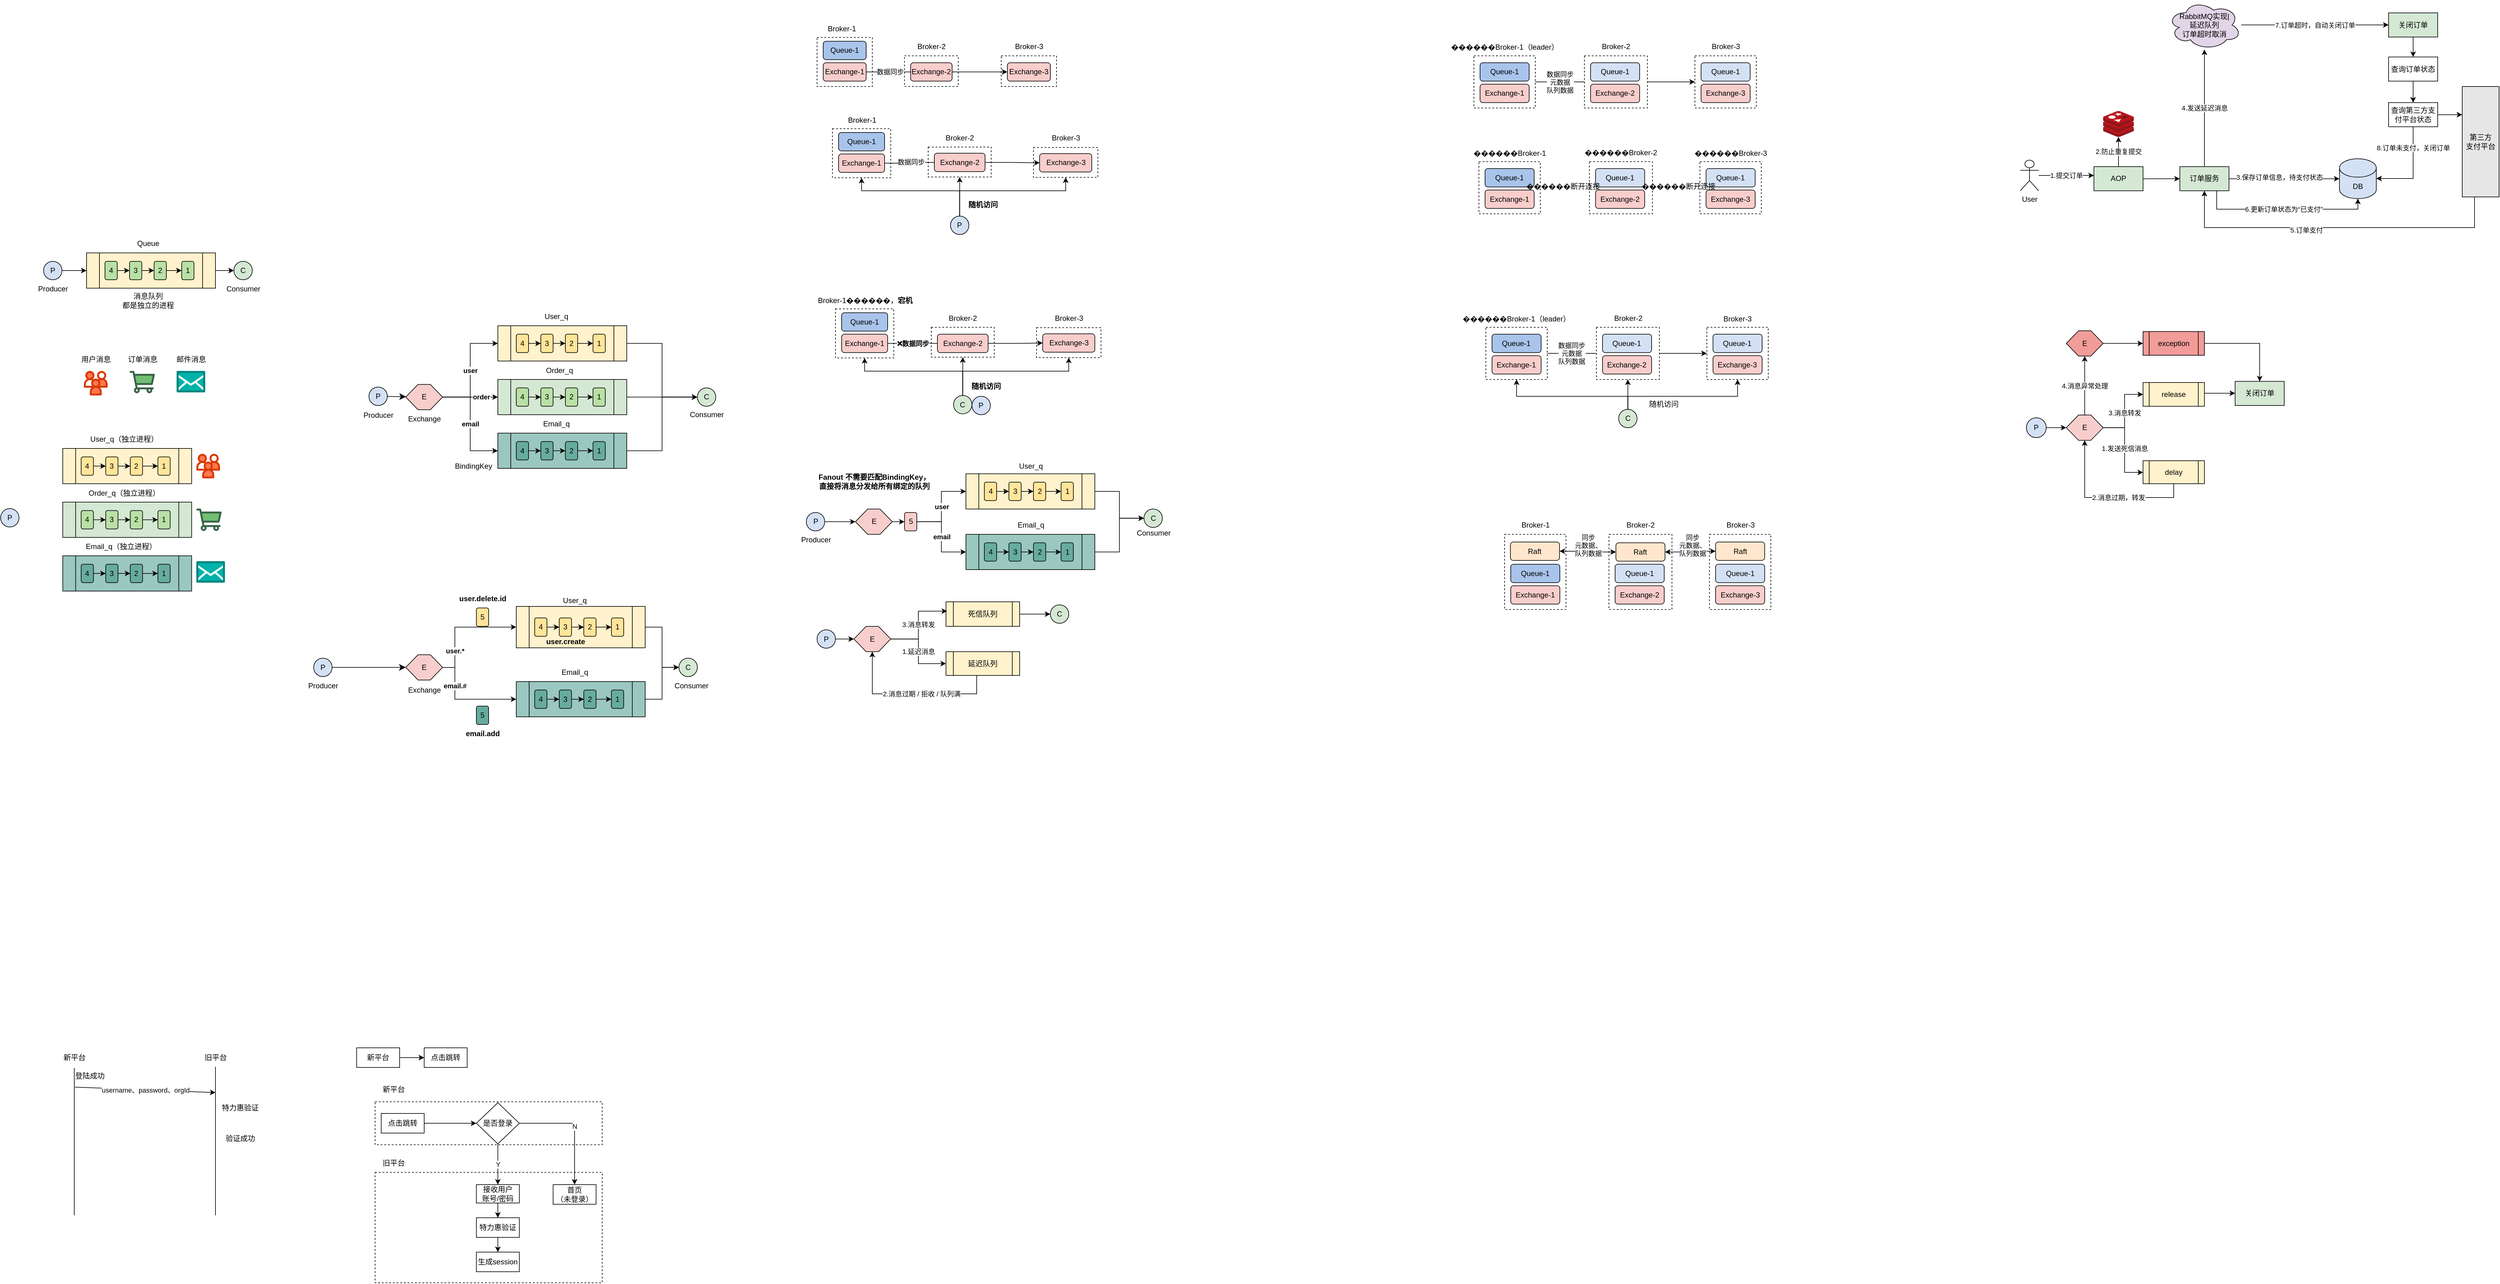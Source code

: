 <mxfile version="26.2.12">
  <diagram name="第 1 页" id="IXmSxg--oIbiw3kc4EDv">
    <mxGraphModel dx="542" dy="3656" grid="1" gridSize="10" guides="1" tooltips="1" connect="1" arrows="1" fold="1" page="1" pageScale="1" pageWidth="2339" pageHeight="3300" math="0" shadow="0">
      <root>
        <mxCell id="0" />
        <mxCell id="1" parent="0" />
        <mxCell id="LikposSiYaWZYpo1-LhX-23" value="" style="rounded=0;whiteSpace=wrap;html=1;fillColor=none;dashed=1;" vertex="1" parent="1">
          <mxGeometry x="910" y="1775" width="370" height="70" as="geometry" />
        </mxCell>
        <mxCell id="-xG-b1wYUmCVGQcdXdiz-15" style="edgeStyle=orthogonalEdgeStyle;rounded=0;orthogonalLoop=1;jettySize=auto;html=1;entryX=0;entryY=0.5;entryDx=0;entryDy=0;" parent="1" source="-xG-b1wYUmCVGQcdXdiz-2" target="-xG-b1wYUmCVGQcdXdiz-3" edge="1">
          <mxGeometry relative="1" as="geometry" />
        </mxCell>
        <mxCell id="-xG-b1wYUmCVGQcdXdiz-2" value="P" style="ellipse;whiteSpace=wrap;html=1;aspect=fixed;fillColor=#D4E1F5;" parent="1" vertex="1">
          <mxGeometry x="370" y="405" width="30" height="30" as="geometry" />
        </mxCell>
        <mxCell id="-xG-b1wYUmCVGQcdXdiz-17" style="edgeStyle=orthogonalEdgeStyle;rounded=0;orthogonalLoop=1;jettySize=auto;html=1;" parent="1" source="-xG-b1wYUmCVGQcdXdiz-3" target="-xG-b1wYUmCVGQcdXdiz-4" edge="1">
          <mxGeometry relative="1" as="geometry" />
        </mxCell>
        <mxCell id="-xG-b1wYUmCVGQcdXdiz-3" value="" style="shape=process;whiteSpace=wrap;html=1;backgroundOutline=1;fillColor=#FFF2CC;" parent="1" vertex="1">
          <mxGeometry x="440" y="391.25" width="210" height="57.5" as="geometry" />
        </mxCell>
        <mxCell id="-xG-b1wYUmCVGQcdXdiz-23" style="edgeStyle=orthogonalEdgeStyle;rounded=0;orthogonalLoop=1;jettySize=auto;html=1;" parent="1" source="-xG-b1wYUmCVGQcdXdiz-6" target="-xG-b1wYUmCVGQcdXdiz-20" edge="1">
          <mxGeometry relative="1" as="geometry" />
        </mxCell>
        <mxCell id="-xG-b1wYUmCVGQcdXdiz-6" value="4" style="rounded=1;whiteSpace=wrap;html=1;fillColor=#B9E0A5;" parent="1" vertex="1">
          <mxGeometry x="470" y="405" width="20" height="30" as="geometry" />
        </mxCell>
        <mxCell id="-xG-b1wYUmCVGQcdXdiz-18" value="消息队列&lt;br&gt;都是独立的进程" style="text;html=1;align=center;verticalAlign=middle;resizable=0;points=[];autosize=1;strokeColor=none;fillColor=none;" parent="1" vertex="1">
          <mxGeometry x="485" y="448.75" width="110" height="40" as="geometry" />
        </mxCell>
        <mxCell id="-xG-b1wYUmCVGQcdXdiz-25" style="edgeStyle=orthogonalEdgeStyle;rounded=0;orthogonalLoop=1;jettySize=auto;html=1;" parent="1" source="-xG-b1wYUmCVGQcdXdiz-20" target="-xG-b1wYUmCVGQcdXdiz-21" edge="1">
          <mxGeometry relative="1" as="geometry" />
        </mxCell>
        <mxCell id="-xG-b1wYUmCVGQcdXdiz-20" value="3" style="rounded=1;whiteSpace=wrap;html=1;fillColor=#B9E0A5;" parent="1" vertex="1">
          <mxGeometry x="510" y="405" width="20" height="30" as="geometry" />
        </mxCell>
        <mxCell id="-xG-b1wYUmCVGQcdXdiz-27" style="edgeStyle=orthogonalEdgeStyle;rounded=0;orthogonalLoop=1;jettySize=auto;html=1;" parent="1" edge="1">
          <mxGeometry relative="1" as="geometry">
            <mxPoint x="565" y="420" as="sourcePoint" />
            <mxPoint x="595" y="420" as="targetPoint" />
          </mxGeometry>
        </mxCell>
        <mxCell id="-xG-b1wYUmCVGQcdXdiz-21" value="2" style="rounded=1;whiteSpace=wrap;html=1;fillColor=#B9E0A5;" parent="1" vertex="1">
          <mxGeometry x="550" y="405" width="20" height="30" as="geometry" />
        </mxCell>
        <mxCell id="-xG-b1wYUmCVGQcdXdiz-26" value="1" style="rounded=1;whiteSpace=wrap;html=1;fillColor=#B9E0A5;" parent="1" vertex="1">
          <mxGeometry x="595" y="405" width="20" height="30" as="geometry" />
        </mxCell>
        <mxCell id="-xG-b1wYUmCVGQcdXdiz-33" value="Queue" style="text;html=1;align=center;verticalAlign=middle;resizable=0;points=[];autosize=1;strokeColor=none;fillColor=none;" parent="1" vertex="1">
          <mxGeometry x="510" y="361.25" width="60" height="30" as="geometry" />
        </mxCell>
        <mxCell id="-xG-b1wYUmCVGQcdXdiz-34" value="Producer" style="text;html=1;align=center;verticalAlign=middle;resizable=0;points=[];autosize=1;strokeColor=none;fillColor=none;" parent="1" vertex="1">
          <mxGeometry x="350" y="435" width="70" height="30" as="geometry" />
        </mxCell>
        <mxCell id="-xG-b1wYUmCVGQcdXdiz-37" value="用户消息" style="text;html=1;align=center;verticalAlign=middle;resizable=0;points=[];autosize=1;strokeColor=none;fillColor=none;" parent="1" vertex="1">
          <mxGeometry x="420" y="550" width="70" height="30" as="geometry" />
        </mxCell>
        <mxCell id="-xG-b1wYUmCVGQcdXdiz-39" value="" style="verticalLabelPosition=bottom;aspect=fixed;html=1;shape=mxgraph.salesforce.employees;" parent="1" vertex="1">
          <mxGeometry x="618.78" y="718.75" width="38.8" height="40" as="geometry" />
        </mxCell>
        <mxCell id="-xG-b1wYUmCVGQcdXdiz-40" value="" style="verticalLabelPosition=bottom;aspect=fixed;html=1;shape=mxgraph.salesforce.commerce;" parent="1" vertex="1">
          <mxGeometry x="510" y="583.6" width="41.36" height="36.4" as="geometry" />
        </mxCell>
        <mxCell id="-xG-b1wYUmCVGQcdXdiz-41" value="订单消息" style="text;html=1;align=center;verticalAlign=middle;resizable=0;points=[];autosize=1;strokeColor=none;fillColor=none;" parent="1" vertex="1">
          <mxGeometry x="495.68" y="550" width="70" height="30" as="geometry" />
        </mxCell>
        <mxCell id="-xG-b1wYUmCVGQcdXdiz-42" value="" style="verticalLabelPosition=bottom;aspect=fixed;html=1;shape=mxgraph.salesforce.inbox;" parent="1" vertex="1">
          <mxGeometry x="586.67" y="583.6" width="46.67" height="35" as="geometry" />
        </mxCell>
        <mxCell id="-xG-b1wYUmCVGQcdXdiz-43" value="邮件消息" style="text;html=1;align=center;verticalAlign=middle;resizable=0;points=[];autosize=1;strokeColor=none;fillColor=none;" parent="1" vertex="1">
          <mxGeometry x="575" y="550" width="70" height="30" as="geometry" />
        </mxCell>
        <mxCell id="-xG-b1wYUmCVGQcdXdiz-45" value="P" style="ellipse;whiteSpace=wrap;html=1;aspect=fixed;fillColor=#D4E1F5;" parent="1" vertex="1">
          <mxGeometry x="300" y="808.05" width="30" height="30" as="geometry" />
        </mxCell>
        <mxCell id="-xG-b1wYUmCVGQcdXdiz-47" value="" style="shape=process;whiteSpace=wrap;html=1;backgroundOutline=1;fillColor=#FFF2CC;" parent="1" vertex="1">
          <mxGeometry x="401.22" y="710" width="210" height="57.5" as="geometry" />
        </mxCell>
        <mxCell id="-xG-b1wYUmCVGQcdXdiz-48" style="edgeStyle=orthogonalEdgeStyle;rounded=0;orthogonalLoop=1;jettySize=auto;html=1;" parent="1" source="-xG-b1wYUmCVGQcdXdiz-49" target="-xG-b1wYUmCVGQcdXdiz-52" edge="1">
          <mxGeometry relative="1" as="geometry" />
        </mxCell>
        <mxCell id="-xG-b1wYUmCVGQcdXdiz-49" value="4" style="rounded=1;whiteSpace=wrap;html=1;fillColor=#FFE599;" parent="1" vertex="1">
          <mxGeometry x="431.22" y="723.75" width="20" height="30" as="geometry" />
        </mxCell>
        <mxCell id="-xG-b1wYUmCVGQcdXdiz-51" style="edgeStyle=orthogonalEdgeStyle;rounded=0;orthogonalLoop=1;jettySize=auto;html=1;" parent="1" source="-xG-b1wYUmCVGQcdXdiz-52" target="-xG-b1wYUmCVGQcdXdiz-54" edge="1">
          <mxGeometry relative="1" as="geometry" />
        </mxCell>
        <mxCell id="-xG-b1wYUmCVGQcdXdiz-52" value="3" style="rounded=1;whiteSpace=wrap;html=1;fillColor=#FFE599;" parent="1" vertex="1">
          <mxGeometry x="471.22" y="723.75" width="20" height="30" as="geometry" />
        </mxCell>
        <mxCell id="-xG-b1wYUmCVGQcdXdiz-53" style="edgeStyle=orthogonalEdgeStyle;rounded=0;orthogonalLoop=1;jettySize=auto;html=1;" parent="1" edge="1">
          <mxGeometry relative="1" as="geometry">
            <mxPoint x="526.22" y="738.75" as="sourcePoint" />
            <mxPoint x="556.22" y="738.75" as="targetPoint" />
          </mxGeometry>
        </mxCell>
        <mxCell id="-xG-b1wYUmCVGQcdXdiz-54" value="2" style="rounded=1;whiteSpace=wrap;html=1;fillColor=#FFE599;" parent="1" vertex="1">
          <mxGeometry x="511.22" y="723.75" width="20" height="30" as="geometry" />
        </mxCell>
        <mxCell id="-xG-b1wYUmCVGQcdXdiz-55" value="1" style="rounded=1;whiteSpace=wrap;html=1;fillColor=#FFE599;" parent="1" vertex="1">
          <mxGeometry x="556.22" y="723.75" width="20" height="30" as="geometry" />
        </mxCell>
        <mxCell id="-xG-b1wYUmCVGQcdXdiz-56" value="User_q（独立进程）" style="text;html=1;align=center;verticalAlign=middle;resizable=0;points=[];autosize=1;strokeColor=none;fillColor=none;" parent="1" vertex="1">
          <mxGeometry x="436.22" y="680" width="130" height="30" as="geometry" />
        </mxCell>
        <mxCell id="-xG-b1wYUmCVGQcdXdiz-57" value="" style="shape=process;whiteSpace=wrap;html=1;backgroundOutline=1;fillColor=#D5E8D4;" parent="1" vertex="1">
          <mxGeometry x="401.22" y="797.5" width="210" height="57.5" as="geometry" />
        </mxCell>
        <mxCell id="-xG-b1wYUmCVGQcdXdiz-58" style="edgeStyle=orthogonalEdgeStyle;rounded=0;orthogonalLoop=1;jettySize=auto;html=1;" parent="1" source="-xG-b1wYUmCVGQcdXdiz-59" target="-xG-b1wYUmCVGQcdXdiz-62" edge="1">
          <mxGeometry relative="1" as="geometry" />
        </mxCell>
        <mxCell id="-xG-b1wYUmCVGQcdXdiz-59" value="4" style="rounded=1;whiteSpace=wrap;html=1;fillColor=#B9E0A5;" parent="1" vertex="1">
          <mxGeometry x="431.22" y="811.25" width="20" height="30" as="geometry" />
        </mxCell>
        <mxCell id="-xG-b1wYUmCVGQcdXdiz-61" style="edgeStyle=orthogonalEdgeStyle;rounded=0;orthogonalLoop=1;jettySize=auto;html=1;" parent="1" source="-xG-b1wYUmCVGQcdXdiz-62" target="-xG-b1wYUmCVGQcdXdiz-64" edge="1">
          <mxGeometry relative="1" as="geometry" />
        </mxCell>
        <mxCell id="-xG-b1wYUmCVGQcdXdiz-62" value="3" style="rounded=1;whiteSpace=wrap;html=1;fillColor=#B9E0A5;" parent="1" vertex="1">
          <mxGeometry x="471.22" y="811.25" width="20" height="30" as="geometry" />
        </mxCell>
        <mxCell id="-xG-b1wYUmCVGQcdXdiz-63" style="edgeStyle=orthogonalEdgeStyle;rounded=0;orthogonalLoop=1;jettySize=auto;html=1;" parent="1" edge="1">
          <mxGeometry relative="1" as="geometry">
            <mxPoint x="526.22" y="826.25" as="sourcePoint" />
            <mxPoint x="556.22" y="826.25" as="targetPoint" />
          </mxGeometry>
        </mxCell>
        <mxCell id="-xG-b1wYUmCVGQcdXdiz-64" value="2" style="rounded=1;whiteSpace=wrap;html=1;fillColor=#B9E0A5;" parent="1" vertex="1">
          <mxGeometry x="511.22" y="811.25" width="20" height="30" as="geometry" />
        </mxCell>
        <mxCell id="-xG-b1wYUmCVGQcdXdiz-65" value="1" style="rounded=1;whiteSpace=wrap;html=1;fillColor=#B9E0A5;" parent="1" vertex="1">
          <mxGeometry x="556.22" y="811.25" width="20" height="30" as="geometry" />
        </mxCell>
        <mxCell id="-xG-b1wYUmCVGQcdXdiz-66" value="Order_q（独立进程）" style="text;html=1;align=center;verticalAlign=middle;resizable=0;points=[];autosize=1;strokeColor=none;fillColor=none;" parent="1" vertex="1">
          <mxGeometry x="431.22" y="767.5" width="140" height="30" as="geometry" />
        </mxCell>
        <mxCell id="-xG-b1wYUmCVGQcdXdiz-67" value="" style="verticalLabelPosition=bottom;aspect=fixed;html=1;shape=mxgraph.salesforce.employees;" parent="1" vertex="1">
          <mxGeometry x="435.6" y="583.6" width="38.8" height="40" as="geometry" />
        </mxCell>
        <mxCell id="-xG-b1wYUmCVGQcdXdiz-68" value="" style="verticalLabelPosition=bottom;aspect=fixed;html=1;shape=mxgraph.salesforce.commerce;" parent="1" vertex="1">
          <mxGeometry x="618.78" y="808.05" width="41.36" height="36.4" as="geometry" />
        </mxCell>
        <mxCell id="-xG-b1wYUmCVGQcdXdiz-69" value="" style="shape=process;whiteSpace=wrap;html=1;backgroundOutline=1;fillColor=#9AC7BF;" parent="1" vertex="1">
          <mxGeometry x="401.22" y="885" width="210" height="57.5" as="geometry" />
        </mxCell>
        <mxCell id="-xG-b1wYUmCVGQcdXdiz-70" style="edgeStyle=orthogonalEdgeStyle;rounded=0;orthogonalLoop=1;jettySize=auto;html=1;" parent="1" source="-xG-b1wYUmCVGQcdXdiz-71" target="-xG-b1wYUmCVGQcdXdiz-74" edge="1">
          <mxGeometry relative="1" as="geometry" />
        </mxCell>
        <mxCell id="-xG-b1wYUmCVGQcdXdiz-71" value="4" style="rounded=1;whiteSpace=wrap;html=1;fillColor=#67AB9F;" parent="1" vertex="1">
          <mxGeometry x="431.22" y="898.75" width="20" height="30" as="geometry" />
        </mxCell>
        <mxCell id="-xG-b1wYUmCVGQcdXdiz-73" style="edgeStyle=orthogonalEdgeStyle;rounded=0;orthogonalLoop=1;jettySize=auto;html=1;" parent="1" source="-xG-b1wYUmCVGQcdXdiz-74" target="-xG-b1wYUmCVGQcdXdiz-76" edge="1">
          <mxGeometry relative="1" as="geometry" />
        </mxCell>
        <mxCell id="-xG-b1wYUmCVGQcdXdiz-74" value="3" style="rounded=1;whiteSpace=wrap;html=1;fillColor=#67AB9F;" parent="1" vertex="1">
          <mxGeometry x="471.22" y="898.75" width="20" height="30" as="geometry" />
        </mxCell>
        <mxCell id="-xG-b1wYUmCVGQcdXdiz-75" style="edgeStyle=orthogonalEdgeStyle;rounded=0;orthogonalLoop=1;jettySize=auto;html=1;" parent="1" edge="1">
          <mxGeometry relative="1" as="geometry">
            <mxPoint x="526.22" y="913.75" as="sourcePoint" />
            <mxPoint x="556.22" y="913.75" as="targetPoint" />
          </mxGeometry>
        </mxCell>
        <mxCell id="-xG-b1wYUmCVGQcdXdiz-76" value="2" style="rounded=1;whiteSpace=wrap;html=1;fillColor=#67AB9F;" parent="1" vertex="1">
          <mxGeometry x="511.22" y="898.75" width="20" height="30" as="geometry" />
        </mxCell>
        <mxCell id="-xG-b1wYUmCVGQcdXdiz-77" value="1" style="rounded=1;whiteSpace=wrap;html=1;fillColor=#67AB9F;" parent="1" vertex="1">
          <mxGeometry x="556.22" y="898.75" width="20" height="30" as="geometry" />
        </mxCell>
        <mxCell id="-xG-b1wYUmCVGQcdXdiz-79" value="Email_q（独立进程）" style="text;html=1;align=center;verticalAlign=middle;resizable=0;points=[];autosize=1;strokeColor=none;fillColor=none;" parent="1" vertex="1">
          <mxGeometry x="426.22" y="855" width="140" height="30" as="geometry" />
        </mxCell>
        <mxCell id="-xG-b1wYUmCVGQcdXdiz-80" value="" style="verticalLabelPosition=bottom;aspect=fixed;html=1;shape=mxgraph.salesforce.inbox;" parent="1" vertex="1">
          <mxGeometry x="618.78" y="893.75" width="46.67" height="35" as="geometry" />
        </mxCell>
        <mxCell id="sm7FJWDZyAgz3obwdFda-6" value="" style="group" parent="1" vertex="1" connectable="0">
          <mxGeometry x="655" y="405" width="80" height="60" as="geometry" />
        </mxCell>
        <mxCell id="-xG-b1wYUmCVGQcdXdiz-4" value="C" style="ellipse;whiteSpace=wrap;html=1;aspect=fixed;fillColor=#D5E8D4;" parent="sm7FJWDZyAgz3obwdFda-6" vertex="1">
          <mxGeometry x="25" width="30" height="30" as="geometry" />
        </mxCell>
        <mxCell id="-xG-b1wYUmCVGQcdXdiz-35" value="Consumer" style="text;html=1;align=center;verticalAlign=middle;resizable=0;points=[];autosize=1;strokeColor=none;fillColor=none;" parent="sm7FJWDZyAgz3obwdFda-6" vertex="1">
          <mxGeometry y="30" width="80" height="30" as="geometry" />
        </mxCell>
        <mxCell id="ntvvZRNlA995p13X4-0j-4" style="edgeStyle=orthogonalEdgeStyle;rounded=0;orthogonalLoop=1;jettySize=auto;html=1;entryX=0;entryY=0.5;entryDx=0;entryDy=0;" parent="1" source="sm7FJWDZyAgz3obwdFda-12" target="sm7FJWDZyAgz3obwdFda-8" edge="1">
          <mxGeometry relative="1" as="geometry" />
        </mxCell>
        <mxCell id="sm7FJWDZyAgz3obwdFda-12" value="" style="shape=process;whiteSpace=wrap;html=1;backgroundOutline=1;fillColor=#FFF2CC;" parent="1" vertex="1">
          <mxGeometry x="1110" y="510" width="210" height="57.5" as="geometry" />
        </mxCell>
        <mxCell id="sm7FJWDZyAgz3obwdFda-13" style="edgeStyle=orthogonalEdgeStyle;rounded=0;orthogonalLoop=1;jettySize=auto;html=1;" parent="1" source="sm7FJWDZyAgz3obwdFda-14" target="sm7FJWDZyAgz3obwdFda-16" edge="1">
          <mxGeometry relative="1" as="geometry" />
        </mxCell>
        <mxCell id="sm7FJWDZyAgz3obwdFda-14" value="4" style="rounded=1;whiteSpace=wrap;html=1;fillColor=#FFE599;" parent="1" vertex="1">
          <mxGeometry x="1140" y="523.75" width="20" height="30" as="geometry" />
        </mxCell>
        <mxCell id="sm7FJWDZyAgz3obwdFda-15" style="edgeStyle=orthogonalEdgeStyle;rounded=0;orthogonalLoop=1;jettySize=auto;html=1;" parent="1" source="sm7FJWDZyAgz3obwdFda-16" target="sm7FJWDZyAgz3obwdFda-18" edge="1">
          <mxGeometry relative="1" as="geometry" />
        </mxCell>
        <mxCell id="sm7FJWDZyAgz3obwdFda-16" value="3" style="rounded=1;whiteSpace=wrap;html=1;fillColor=#FFE599;" parent="1" vertex="1">
          <mxGeometry x="1180" y="523.75" width="20" height="30" as="geometry" />
        </mxCell>
        <mxCell id="sm7FJWDZyAgz3obwdFda-17" style="edgeStyle=orthogonalEdgeStyle;rounded=0;orthogonalLoop=1;jettySize=auto;html=1;" parent="1" edge="1">
          <mxGeometry relative="1" as="geometry">
            <mxPoint x="1235" y="538.75" as="sourcePoint" />
            <mxPoint x="1265" y="538.75" as="targetPoint" />
          </mxGeometry>
        </mxCell>
        <mxCell id="sm7FJWDZyAgz3obwdFda-18" value="2" style="rounded=1;whiteSpace=wrap;html=1;fillColor=#FFE599;" parent="1" vertex="1">
          <mxGeometry x="1220" y="523.75" width="20" height="30" as="geometry" />
        </mxCell>
        <mxCell id="sm7FJWDZyAgz3obwdFda-19" value="1" style="rounded=1;whiteSpace=wrap;html=1;fillColor=#FFE599;" parent="1" vertex="1">
          <mxGeometry x="1265" y="523.75" width="20" height="30" as="geometry" />
        </mxCell>
        <mxCell id="ntvvZRNlA995p13X4-0j-5" style="edgeStyle=orthogonalEdgeStyle;rounded=0;orthogonalLoop=1;jettySize=auto;html=1;entryX=0;entryY=0.5;entryDx=0;entryDy=0;" parent="1" source="sm7FJWDZyAgz3obwdFda-20" target="sm7FJWDZyAgz3obwdFda-8" edge="1">
          <mxGeometry relative="1" as="geometry" />
        </mxCell>
        <mxCell id="sm7FJWDZyAgz3obwdFda-20" value="" style="shape=process;whiteSpace=wrap;html=1;backgroundOutline=1;fillColor=#D5E8D4;" parent="1" vertex="1">
          <mxGeometry x="1110" y="597.5" width="210" height="57.5" as="geometry" />
        </mxCell>
        <mxCell id="sm7FJWDZyAgz3obwdFda-21" style="edgeStyle=orthogonalEdgeStyle;rounded=0;orthogonalLoop=1;jettySize=auto;html=1;" parent="1" source="sm7FJWDZyAgz3obwdFda-22" target="sm7FJWDZyAgz3obwdFda-24" edge="1">
          <mxGeometry relative="1" as="geometry" />
        </mxCell>
        <mxCell id="sm7FJWDZyAgz3obwdFda-22" value="4" style="rounded=1;whiteSpace=wrap;html=1;fillColor=#B9E0A5;" parent="1" vertex="1">
          <mxGeometry x="1140" y="611.25" width="20" height="30" as="geometry" />
        </mxCell>
        <mxCell id="sm7FJWDZyAgz3obwdFda-23" style="edgeStyle=orthogonalEdgeStyle;rounded=0;orthogonalLoop=1;jettySize=auto;html=1;" parent="1" source="sm7FJWDZyAgz3obwdFda-24" target="sm7FJWDZyAgz3obwdFda-26" edge="1">
          <mxGeometry relative="1" as="geometry" />
        </mxCell>
        <mxCell id="sm7FJWDZyAgz3obwdFda-24" value="3" style="rounded=1;whiteSpace=wrap;html=1;fillColor=#B9E0A5;" parent="1" vertex="1">
          <mxGeometry x="1180" y="611.25" width="20" height="30" as="geometry" />
        </mxCell>
        <mxCell id="sm7FJWDZyAgz3obwdFda-25" style="edgeStyle=orthogonalEdgeStyle;rounded=0;orthogonalLoop=1;jettySize=auto;html=1;" parent="1" edge="1">
          <mxGeometry relative="1" as="geometry">
            <mxPoint x="1235" y="626.25" as="sourcePoint" />
            <mxPoint x="1265" y="626.25" as="targetPoint" />
          </mxGeometry>
        </mxCell>
        <mxCell id="sm7FJWDZyAgz3obwdFda-26" value="2" style="rounded=1;whiteSpace=wrap;html=1;fillColor=#B9E0A5;" parent="1" vertex="1">
          <mxGeometry x="1220" y="611.25" width="20" height="30" as="geometry" />
        </mxCell>
        <mxCell id="sm7FJWDZyAgz3obwdFda-27" value="1" style="rounded=1;whiteSpace=wrap;html=1;fillColor=#B9E0A5;" parent="1" vertex="1">
          <mxGeometry x="1265" y="611.25" width="20" height="30" as="geometry" />
        </mxCell>
        <mxCell id="sm7FJWDZyAgz3obwdFda-28" value="Order_q" style="text;html=1;align=center;verticalAlign=middle;resizable=0;points=[];autosize=1;strokeColor=none;fillColor=none;" parent="1" vertex="1">
          <mxGeometry x="1175" y="567.5" width="70" height="30" as="geometry" />
        </mxCell>
        <mxCell id="ntvvZRNlA995p13X4-0j-6" style="edgeStyle=orthogonalEdgeStyle;rounded=0;orthogonalLoop=1;jettySize=auto;html=1;entryX=0;entryY=0.5;entryDx=0;entryDy=0;" parent="1" source="sm7FJWDZyAgz3obwdFda-30" target="sm7FJWDZyAgz3obwdFda-8" edge="1">
          <mxGeometry relative="1" as="geometry" />
        </mxCell>
        <mxCell id="sm7FJWDZyAgz3obwdFda-42" value="" style="edgeStyle=none;curved=1;rounded=0;orthogonalLoop=1;jettySize=auto;html=1;fontSize=12;startSize=8;endSize=8;" parent="1" source="sm7FJWDZyAgz3obwdFda-40" target="sm7FJWDZyAgz3obwdFda-41" edge="1">
          <mxGeometry relative="1" as="geometry" />
        </mxCell>
        <mxCell id="sm7FJWDZyAgz3obwdFda-40" value="P" style="ellipse;whiteSpace=wrap;html=1;aspect=fixed;fillColor=#D4E1F5;" parent="1" vertex="1">
          <mxGeometry x="900" y="610" width="30" height="30" as="geometry" />
        </mxCell>
        <mxCell id="ntvvZRNlA995p13X4-0j-1" value="user" style="edgeStyle=orthogonalEdgeStyle;rounded=0;orthogonalLoop=1;jettySize=auto;html=1;entryX=0;entryY=0.5;entryDx=0;entryDy=0;fontStyle=1" parent="1" source="sm7FJWDZyAgz3obwdFda-41" target="sm7FJWDZyAgz3obwdFda-12" edge="1">
          <mxGeometry relative="1" as="geometry" />
        </mxCell>
        <mxCell id="ntvvZRNlA995p13X4-0j-2" value="order" style="edgeStyle=orthogonalEdgeStyle;rounded=0;orthogonalLoop=1;jettySize=auto;html=1;entryX=0;entryY=0.5;entryDx=0;entryDy=0;fontStyle=1" parent="1" source="sm7FJWDZyAgz3obwdFda-41" target="sm7FJWDZyAgz3obwdFda-20" edge="1">
          <mxGeometry x="0.4" relative="1" as="geometry">
            <mxPoint as="offset" />
          </mxGeometry>
        </mxCell>
        <mxCell id="ntvvZRNlA995p13X4-0j-3" value="email" style="edgeStyle=orthogonalEdgeStyle;rounded=0;orthogonalLoop=1;jettySize=auto;html=1;entryX=0;entryY=0.5;entryDx=0;entryDy=0;fontStyle=1" parent="1" source="sm7FJWDZyAgz3obwdFda-41" target="sm7FJWDZyAgz3obwdFda-30" edge="1">
          <mxGeometry relative="1" as="geometry" />
        </mxCell>
        <mxCell id="sm7FJWDZyAgz3obwdFda-41" value="E" style="shape=hexagon;perimeter=hexagonPerimeter2;whiteSpace=wrap;html=1;fixedSize=1;fillColor=#F8CECC;" parent="1" vertex="1">
          <mxGeometry x="960" y="605.62" width="60" height="41.25" as="geometry" />
        </mxCell>
        <mxCell id="sm7FJWDZyAgz3obwdFda-8" value="C" style="ellipse;whiteSpace=wrap;html=1;aspect=fixed;fillColor=#D5E8D4;" parent="1" vertex="1">
          <mxGeometry x="1435" y="611.25" width="30" height="30" as="geometry" />
        </mxCell>
        <mxCell id="sm7FJWDZyAgz3obwdFda-9" value="Consumer" style="text;html=1;align=center;verticalAlign=middle;resizable=0;points=[];autosize=1;strokeColor=none;fillColor=none;" parent="1" vertex="1">
          <mxGeometry x="1410" y="640" width="80" height="30" as="geometry" />
        </mxCell>
        <mxCell id="ntvvZRNlA995p13X4-0j-7" value="User_q" style="text;html=1;align=center;verticalAlign=middle;resizable=0;points=[];autosize=1;strokeColor=none;fillColor=none;" parent="1" vertex="1">
          <mxGeometry x="1175" y="480" width="60" height="30" as="geometry" />
        </mxCell>
        <mxCell id="ntvvZRNlA995p13X4-0j-8" value="Producer" style="text;html=1;align=center;verticalAlign=middle;resizable=0;points=[];autosize=1;strokeColor=none;fillColor=none;" parent="1" vertex="1">
          <mxGeometry x="880" y="641.25" width="70" height="30" as="geometry" />
        </mxCell>
        <mxCell id="ntvvZRNlA995p13X4-0j-9" value="Exchange" style="text;html=1;align=center;verticalAlign=middle;resizable=0;points=[];autosize=1;strokeColor=none;fillColor=none;" parent="1" vertex="1">
          <mxGeometry x="950" y="646.87" width="80" height="30" as="geometry" />
        </mxCell>
        <mxCell id="ntvvZRNlA995p13X4-0j-10" value="&lt;blockquote style=&quot;margin: 0 0 0 40px; border: none; padding: 0px;&quot;&gt;BindingKey&lt;/blockquote&gt;" style="text;html=1;align=center;verticalAlign=middle;resizable=0;points=[];autosize=1;strokeColor=none;fillColor=none;" parent="1" vertex="1">
          <mxGeometry x="990" y="723.75" width="120" height="30" as="geometry" />
        </mxCell>
        <mxCell id="ntvvZRNlA995p13X4-0j-179" style="edgeStyle=orthogonalEdgeStyle;rounded=0;orthogonalLoop=1;jettySize=auto;html=1;entryX=0;entryY=0.5;entryDx=0;entryDy=0;" parent="1" source="ntvvZRNlA995p13X4-0j-12" target="ntvvZRNlA995p13X4-0j-46" edge="1">
          <mxGeometry relative="1" as="geometry" />
        </mxCell>
        <mxCell id="ntvvZRNlA995p13X4-0j-12" value="" style="shape=process;whiteSpace=wrap;html=1;backgroundOutline=1;fillColor=#FFF2CC;" parent="1" vertex="1">
          <mxGeometry x="1140" y="967.49" width="210" height="67.5" as="geometry" />
        </mxCell>
        <mxCell id="ntvvZRNlA995p13X4-0j-13" style="edgeStyle=orthogonalEdgeStyle;rounded=0;orthogonalLoop=1;jettySize=auto;html=1;" parent="1" source="ntvvZRNlA995p13X4-0j-14" target="ntvvZRNlA995p13X4-0j-16" edge="1">
          <mxGeometry relative="1" as="geometry" />
        </mxCell>
        <mxCell id="ntvvZRNlA995p13X4-0j-14" value="4" style="rounded=1;whiteSpace=wrap;html=1;fillColor=#FFE599;" parent="1" vertex="1">
          <mxGeometry x="1170" y="986.25" width="20" height="30" as="geometry" />
        </mxCell>
        <mxCell id="ntvvZRNlA995p13X4-0j-15" style="edgeStyle=orthogonalEdgeStyle;rounded=0;orthogonalLoop=1;jettySize=auto;html=1;" parent="1" source="ntvvZRNlA995p13X4-0j-16" target="ntvvZRNlA995p13X4-0j-18" edge="1">
          <mxGeometry relative="1" as="geometry" />
        </mxCell>
        <mxCell id="ntvvZRNlA995p13X4-0j-16" value="3" style="rounded=1;whiteSpace=wrap;html=1;fillColor=#FFE599;" parent="1" vertex="1">
          <mxGeometry x="1210" y="986.25" width="20" height="30" as="geometry" />
        </mxCell>
        <mxCell id="ntvvZRNlA995p13X4-0j-17" style="edgeStyle=orthogonalEdgeStyle;rounded=0;orthogonalLoop=1;jettySize=auto;html=1;" parent="1" edge="1">
          <mxGeometry relative="1" as="geometry">
            <mxPoint x="1265" y="1001.25" as="sourcePoint" />
            <mxPoint x="1295" y="1001.25" as="targetPoint" />
          </mxGeometry>
        </mxCell>
        <mxCell id="ntvvZRNlA995p13X4-0j-18" value="2" style="rounded=1;whiteSpace=wrap;html=1;fillColor=#FFE599;" parent="1" vertex="1">
          <mxGeometry x="1250" y="986.25" width="20" height="30" as="geometry" />
        </mxCell>
        <mxCell id="ntvvZRNlA995p13X4-0j-19" value="1" style="rounded=1;whiteSpace=wrap;html=1;fillColor=#FFE599;" parent="1" vertex="1">
          <mxGeometry x="1295" y="986.25" width="20" height="30" as="geometry" />
        </mxCell>
        <mxCell id="ntvvZRNlA995p13X4-0j-40" value="" style="edgeStyle=none;curved=1;rounded=0;orthogonalLoop=1;jettySize=auto;html=1;fontSize=12;startSize=8;endSize=8;" parent="1" source="ntvvZRNlA995p13X4-0j-41" target="ntvvZRNlA995p13X4-0j-45" edge="1">
          <mxGeometry relative="1" as="geometry" />
        </mxCell>
        <mxCell id="ntvvZRNlA995p13X4-0j-41" value="P" style="ellipse;whiteSpace=wrap;html=1;aspect=fixed;fillColor=#D4E1F5;" parent="1" vertex="1">
          <mxGeometry x="810" y="1051.88" width="30" height="30" as="geometry" />
        </mxCell>
        <mxCell id="ntvvZRNlA995p13X4-0j-42" value="user.*" style="edgeStyle=orthogonalEdgeStyle;rounded=0;orthogonalLoop=1;jettySize=auto;html=1;entryX=0;entryY=0.5;entryDx=0;entryDy=0;fontStyle=1" parent="1" source="ntvvZRNlA995p13X4-0j-45" target="ntvvZRNlA995p13X4-0j-12" edge="1">
          <mxGeometry x="-0.495" relative="1" as="geometry">
            <Array as="points">
              <mxPoint x="1040" y="1067" />
              <mxPoint x="1040" y="1001" />
            </Array>
            <mxPoint as="offset" />
          </mxGeometry>
        </mxCell>
        <mxCell id="ntvvZRNlA995p13X4-0j-177" style="edgeStyle=orthogonalEdgeStyle;rounded=0;orthogonalLoop=1;jettySize=auto;html=1;entryX=0;entryY=0.5;entryDx=0;entryDy=0;" parent="1" source="ntvvZRNlA995p13X4-0j-45" target="ntvvZRNlA995p13X4-0j-169" edge="1">
          <mxGeometry relative="1" as="geometry">
            <Array as="points">
              <mxPoint x="1040" y="1067" />
              <mxPoint x="1040" y="1119" />
            </Array>
          </mxGeometry>
        </mxCell>
        <mxCell id="ntvvZRNlA995p13X4-0j-181" value="email.#" style="edgeLabel;html=1;align=center;verticalAlign=middle;resizable=0;points=[];fontStyle=1" parent="ntvvZRNlA995p13X4-0j-177" vertex="1" connectable="0">
          <mxGeometry x="-0.421" relative="1" as="geometry">
            <mxPoint as="offset" />
          </mxGeometry>
        </mxCell>
        <mxCell id="ntvvZRNlA995p13X4-0j-45" value="E" style="shape=hexagon;perimeter=hexagonPerimeter2;whiteSpace=wrap;html=1;fixedSize=1;fillColor=#F8CECC;" parent="1" vertex="1">
          <mxGeometry x="960" y="1046.25" width="60" height="41.25" as="geometry" />
        </mxCell>
        <mxCell id="ntvvZRNlA995p13X4-0j-46" value="C" style="ellipse;whiteSpace=wrap;html=1;aspect=fixed;fillColor=#D5E8D4;" parent="1" vertex="1">
          <mxGeometry x="1405" y="1051.88" width="30" height="30" as="geometry" />
        </mxCell>
        <mxCell id="ntvvZRNlA995p13X4-0j-48" value="User_q" style="text;html=1;align=center;verticalAlign=middle;resizable=0;points=[];autosize=1;strokeColor=none;fillColor=none;" parent="1" vertex="1">
          <mxGeometry x="1205" y="942.5" width="60" height="30" as="geometry" />
        </mxCell>
        <mxCell id="ntvvZRNlA995p13X4-0j-49" value="Producer" style="text;html=1;align=center;verticalAlign=middle;resizable=0;points=[];autosize=1;strokeColor=none;fillColor=none;" parent="1" vertex="1">
          <mxGeometry x="790" y="1081.88" width="70" height="30" as="geometry" />
        </mxCell>
        <mxCell id="ntvvZRNlA995p13X4-0j-50" value="Exchange" style="text;html=1;align=center;verticalAlign=middle;resizable=0;points=[];autosize=1;strokeColor=none;fillColor=none;" parent="1" vertex="1">
          <mxGeometry x="950" y="1088.75" width="80" height="30" as="geometry" />
        </mxCell>
        <mxCell id="ntvvZRNlA995p13X4-0j-52" value="5" style="rounded=1;whiteSpace=wrap;html=1;fillColor=#FFE599;" parent="1" vertex="1">
          <mxGeometry x="1075" y="970" width="20" height="30" as="geometry" />
        </mxCell>
        <mxCell id="ntvvZRNlA995p13X4-0j-53" value="user.create" style="text;html=1;align=center;verticalAlign=middle;resizable=0;points=[];autosize=1;strokeColor=none;fillColor=none;fontStyle=1" parent="1" vertex="1">
          <mxGeometry x="1180" y="1010" width="80" height="30" as="geometry" />
        </mxCell>
        <mxCell id="ntvvZRNlA995p13X4-0j-55" value="Consumer" style="text;html=1;align=center;verticalAlign=middle;resizable=0;points=[];autosize=1;strokeColor=none;fillColor=none;" parent="1" vertex="1">
          <mxGeometry x="1385" y="1081.88" width="80" height="30" as="geometry" />
        </mxCell>
        <mxCell id="ntvvZRNlA995p13X4-0j-56" value="user.delete.id" style="text;html=1;align=center;verticalAlign=middle;resizable=0;points=[];autosize=1;strokeColor=none;fillColor=none;fontStyle=1" parent="1" vertex="1">
          <mxGeometry x="1040" y="940" width="90" height="30" as="geometry" />
        </mxCell>
        <mxCell id="ntvvZRNlA995p13X4-0j-58" style="edgeStyle=orthogonalEdgeStyle;rounded=0;orthogonalLoop=1;jettySize=auto;html=1;entryX=0;entryY=0.5;entryDx=0;entryDy=0;" parent="1" source="ntvvZRNlA995p13X4-0j-59" target="ntvvZRNlA995p13X4-0j-93" edge="1">
          <mxGeometry relative="1" as="geometry" />
        </mxCell>
        <mxCell id="ntvvZRNlA995p13X4-0j-77" style="edgeStyle=orthogonalEdgeStyle;rounded=0;orthogonalLoop=1;jettySize=auto;html=1;entryX=0;entryY=0.5;entryDx=0;entryDy=0;" parent="1" source="ntvvZRNlA995p13X4-0j-78" target="ntvvZRNlA995p13X4-0j-93" edge="1">
          <mxGeometry relative="1" as="geometry" />
        </mxCell>
        <mxCell id="ntvvZRNlA995p13X4-0j-86" value="Email_q" style="text;html=1;align=center;verticalAlign=middle;resizable=0;points=[];autosize=1;strokeColor=none;fillColor=none;" parent="1" vertex="1">
          <mxGeometry x="1942.5" y="820.01" width="70" height="30" as="geometry" />
        </mxCell>
        <mxCell id="ntvvZRNlA995p13X4-0j-204" style="edgeStyle=orthogonalEdgeStyle;rounded=0;orthogonalLoop=1;jettySize=auto;html=1;" parent="1" source="ntvvZRNlA995p13X4-0j-88" target="ntvvZRNlA995p13X4-0j-92" edge="1">
          <mxGeometry relative="1" as="geometry" />
        </mxCell>
        <mxCell id="ntvvZRNlA995p13X4-0j-88" value="P" style="ellipse;whiteSpace=wrap;html=1;aspect=fixed;fillColor=#D4E1F5;" parent="1" vertex="1">
          <mxGeometry x="1612.5" y="814.38" width="30" height="30" as="geometry" />
        </mxCell>
        <mxCell id="ntvvZRNlA995p13X4-0j-202" style="edgeStyle=orthogonalEdgeStyle;rounded=0;orthogonalLoop=1;jettySize=auto;html=1;entryX=0;entryY=0.5;entryDx=0;entryDy=0;" parent="1" source="ntvvZRNlA995p13X4-0j-92" target="ntvvZRNlA995p13X4-0j-186" edge="1">
          <mxGeometry relative="1" as="geometry" />
        </mxCell>
        <mxCell id="ntvvZRNlA995p13X4-0j-92" value="E" style="shape=hexagon;perimeter=hexagonPerimeter2;whiteSpace=wrap;html=1;fixedSize=1;fillColor=#F8CECC;" parent="1" vertex="1">
          <mxGeometry x="1692.5" y="808.76" width="60" height="41.25" as="geometry" />
        </mxCell>
        <mxCell id="ntvvZRNlA995p13X4-0j-93" value="C" style="ellipse;whiteSpace=wrap;html=1;aspect=fixed;fillColor=#D5E8D4;" parent="1" vertex="1">
          <mxGeometry x="2162.5" y="808.76" width="30" height="30" as="geometry" />
        </mxCell>
        <mxCell id="ntvvZRNlA995p13X4-0j-94" value="Consumer" style="text;html=1;align=center;verticalAlign=middle;resizable=0;points=[];autosize=1;strokeColor=none;fillColor=none;" parent="1" vertex="1">
          <mxGeometry x="2137.5" y="832.5" width="80" height="30" as="geometry" />
        </mxCell>
        <mxCell id="ntvvZRNlA995p13X4-0j-95" value="User_q" style="text;html=1;align=center;verticalAlign=middle;resizable=0;points=[];autosize=1;strokeColor=none;fillColor=none;" parent="1" vertex="1">
          <mxGeometry x="1947.5" y="723.75" width="60" height="30" as="geometry" />
        </mxCell>
        <mxCell id="ntvvZRNlA995p13X4-0j-96" value="Producer" style="text;html=1;align=center;verticalAlign=middle;resizable=0;points=[];autosize=1;strokeColor=none;fillColor=none;" parent="1" vertex="1">
          <mxGeometry x="1592.5" y="844.38" width="70" height="30" as="geometry" />
        </mxCell>
        <mxCell id="ntvvZRNlA995p13X4-0j-146" value="" style="group" parent="1" vertex="1" connectable="0">
          <mxGeometry x="1872.5" y="850.01" width="210" height="57.5" as="geometry" />
        </mxCell>
        <mxCell id="ntvvZRNlA995p13X4-0j-78" value="" style="shape=process;whiteSpace=wrap;html=1;backgroundOutline=1;fillColor=#9AC7BF;" parent="ntvvZRNlA995p13X4-0j-146" vertex="1">
          <mxGeometry width="210" height="57.5" as="geometry" />
        </mxCell>
        <mxCell id="ntvvZRNlA995p13X4-0j-79" style="edgeStyle=orthogonalEdgeStyle;rounded=0;orthogonalLoop=1;jettySize=auto;html=1;" parent="ntvvZRNlA995p13X4-0j-146" source="ntvvZRNlA995p13X4-0j-80" target="ntvvZRNlA995p13X4-0j-82" edge="1">
          <mxGeometry relative="1" as="geometry" />
        </mxCell>
        <mxCell id="ntvvZRNlA995p13X4-0j-80" value="4" style="rounded=1;whiteSpace=wrap;html=1;fillColor=#67AB9F;" parent="ntvvZRNlA995p13X4-0j-146" vertex="1">
          <mxGeometry x="30" y="13.75" width="20" height="30" as="geometry" />
        </mxCell>
        <mxCell id="ntvvZRNlA995p13X4-0j-81" style="edgeStyle=orthogonalEdgeStyle;rounded=0;orthogonalLoop=1;jettySize=auto;html=1;" parent="ntvvZRNlA995p13X4-0j-146" source="ntvvZRNlA995p13X4-0j-82" target="ntvvZRNlA995p13X4-0j-84" edge="1">
          <mxGeometry relative="1" as="geometry" />
        </mxCell>
        <mxCell id="ntvvZRNlA995p13X4-0j-82" value="3" style="rounded=1;whiteSpace=wrap;html=1;fillColor=#67AB9F;" parent="ntvvZRNlA995p13X4-0j-146" vertex="1">
          <mxGeometry x="70" y="13.75" width="20" height="30" as="geometry" />
        </mxCell>
        <mxCell id="ntvvZRNlA995p13X4-0j-83" style="edgeStyle=orthogonalEdgeStyle;rounded=0;orthogonalLoop=1;jettySize=auto;html=1;" parent="ntvvZRNlA995p13X4-0j-146" edge="1">
          <mxGeometry relative="1" as="geometry">
            <mxPoint x="125" y="28.75" as="sourcePoint" />
            <mxPoint x="155" y="28.75" as="targetPoint" />
          </mxGeometry>
        </mxCell>
        <mxCell id="ntvvZRNlA995p13X4-0j-84" value="2" style="rounded=1;whiteSpace=wrap;html=1;fillColor=#67AB9F;" parent="ntvvZRNlA995p13X4-0j-146" vertex="1">
          <mxGeometry x="110" y="13.75" width="20" height="30" as="geometry" />
        </mxCell>
        <mxCell id="ntvvZRNlA995p13X4-0j-85" value="1" style="rounded=1;whiteSpace=wrap;html=1;fillColor=#67AB9F;" parent="ntvvZRNlA995p13X4-0j-146" vertex="1">
          <mxGeometry x="155" y="13.75" width="20" height="30" as="geometry" />
        </mxCell>
        <mxCell id="ntvvZRNlA995p13X4-0j-163" value="" style="group" parent="1" vertex="1" connectable="0">
          <mxGeometry x="1110" y="655" width="210" height="87.5" as="geometry" />
        </mxCell>
        <mxCell id="sm7FJWDZyAgz3obwdFda-38" value="Email_q" style="text;html=1;align=center;verticalAlign=middle;resizable=0;points=[];autosize=1;strokeColor=none;fillColor=none;" parent="ntvvZRNlA995p13X4-0j-163" vertex="1">
          <mxGeometry x="60" width="70" height="30" as="geometry" />
        </mxCell>
        <mxCell id="ntvvZRNlA995p13X4-0j-162" value="" style="group" parent="ntvvZRNlA995p13X4-0j-163" vertex="1" connectable="0">
          <mxGeometry y="30" width="210" height="57.5" as="geometry" />
        </mxCell>
        <mxCell id="sm7FJWDZyAgz3obwdFda-30" value="" style="shape=process;whiteSpace=wrap;html=1;backgroundOutline=1;fillColor=#9AC7BF;" parent="ntvvZRNlA995p13X4-0j-162" vertex="1">
          <mxGeometry width="210" height="57.5" as="geometry" />
        </mxCell>
        <mxCell id="sm7FJWDZyAgz3obwdFda-31" style="edgeStyle=orthogonalEdgeStyle;rounded=0;orthogonalLoop=1;jettySize=auto;html=1;" parent="ntvvZRNlA995p13X4-0j-162" source="sm7FJWDZyAgz3obwdFda-32" target="sm7FJWDZyAgz3obwdFda-34" edge="1">
          <mxGeometry relative="1" as="geometry" />
        </mxCell>
        <mxCell id="sm7FJWDZyAgz3obwdFda-32" value="4" style="rounded=1;whiteSpace=wrap;html=1;fillColor=#67AB9F;" parent="ntvvZRNlA995p13X4-0j-162" vertex="1">
          <mxGeometry x="30" y="13.75" width="20" height="30" as="geometry" />
        </mxCell>
        <mxCell id="sm7FJWDZyAgz3obwdFda-33" style="edgeStyle=orthogonalEdgeStyle;rounded=0;orthogonalLoop=1;jettySize=auto;html=1;" parent="ntvvZRNlA995p13X4-0j-162" source="sm7FJWDZyAgz3obwdFda-34" target="sm7FJWDZyAgz3obwdFda-36" edge="1">
          <mxGeometry relative="1" as="geometry" />
        </mxCell>
        <mxCell id="sm7FJWDZyAgz3obwdFda-34" value="3" style="rounded=1;whiteSpace=wrap;html=1;fillColor=#67AB9F;" parent="ntvvZRNlA995p13X4-0j-162" vertex="1">
          <mxGeometry x="70" y="13.75" width="20" height="30" as="geometry" />
        </mxCell>
        <mxCell id="sm7FJWDZyAgz3obwdFda-35" style="edgeStyle=orthogonalEdgeStyle;rounded=0;orthogonalLoop=1;jettySize=auto;html=1;" parent="ntvvZRNlA995p13X4-0j-162" edge="1">
          <mxGeometry relative="1" as="geometry">
            <mxPoint x="125" y="28.75" as="sourcePoint" />
            <mxPoint x="155" y="28.75" as="targetPoint" />
          </mxGeometry>
        </mxCell>
        <mxCell id="sm7FJWDZyAgz3obwdFda-36" value="2" style="rounded=1;whiteSpace=wrap;html=1;fillColor=#67AB9F;" parent="ntvvZRNlA995p13X4-0j-162" vertex="1">
          <mxGeometry x="110" y="13.75" width="20" height="30" as="geometry" />
        </mxCell>
        <mxCell id="sm7FJWDZyAgz3obwdFda-37" value="1" style="rounded=1;whiteSpace=wrap;html=1;fillColor=#67AB9F;" parent="ntvvZRNlA995p13X4-0j-162" vertex="1">
          <mxGeometry x="155" y="13.75" width="20" height="30" as="geometry" />
        </mxCell>
        <mxCell id="ntvvZRNlA995p13X4-0j-166" value="" style="group" parent="1" vertex="1" connectable="0">
          <mxGeometry x="1140" y="1060" width="210" height="87.5" as="geometry" />
        </mxCell>
        <mxCell id="ntvvZRNlA995p13X4-0j-167" value="Email_q" style="text;html=1;align=center;verticalAlign=middle;resizable=0;points=[];autosize=1;strokeColor=none;fillColor=none;" parent="ntvvZRNlA995p13X4-0j-166" vertex="1">
          <mxGeometry x="60" width="70" height="30" as="geometry" />
        </mxCell>
        <mxCell id="ntvvZRNlA995p13X4-0j-168" value="" style="group" parent="ntvvZRNlA995p13X4-0j-166" vertex="1" connectable="0">
          <mxGeometry y="30" width="210" height="57.5" as="geometry" />
        </mxCell>
        <mxCell id="ntvvZRNlA995p13X4-0j-169" value="" style="shape=process;whiteSpace=wrap;html=1;backgroundOutline=1;fillColor=#9AC7BF;" parent="ntvvZRNlA995p13X4-0j-168" vertex="1">
          <mxGeometry width="210" height="57.5" as="geometry" />
        </mxCell>
        <mxCell id="ntvvZRNlA995p13X4-0j-170" style="edgeStyle=orthogonalEdgeStyle;rounded=0;orthogonalLoop=1;jettySize=auto;html=1;" parent="ntvvZRNlA995p13X4-0j-168" source="ntvvZRNlA995p13X4-0j-171" target="ntvvZRNlA995p13X4-0j-173" edge="1">
          <mxGeometry relative="1" as="geometry" />
        </mxCell>
        <mxCell id="ntvvZRNlA995p13X4-0j-171" value="4" style="rounded=1;whiteSpace=wrap;html=1;fillColor=#67AB9F;" parent="ntvvZRNlA995p13X4-0j-168" vertex="1">
          <mxGeometry x="30" y="13.75" width="20" height="30" as="geometry" />
        </mxCell>
        <mxCell id="ntvvZRNlA995p13X4-0j-172" style="edgeStyle=orthogonalEdgeStyle;rounded=0;orthogonalLoop=1;jettySize=auto;html=1;" parent="ntvvZRNlA995p13X4-0j-168" source="ntvvZRNlA995p13X4-0j-173" target="ntvvZRNlA995p13X4-0j-175" edge="1">
          <mxGeometry relative="1" as="geometry" />
        </mxCell>
        <mxCell id="ntvvZRNlA995p13X4-0j-173" value="3" style="rounded=1;whiteSpace=wrap;html=1;fillColor=#67AB9F;" parent="ntvvZRNlA995p13X4-0j-168" vertex="1">
          <mxGeometry x="70" y="13.75" width="20" height="30" as="geometry" />
        </mxCell>
        <mxCell id="ntvvZRNlA995p13X4-0j-174" style="edgeStyle=orthogonalEdgeStyle;rounded=0;orthogonalLoop=1;jettySize=auto;html=1;" parent="ntvvZRNlA995p13X4-0j-168" edge="1">
          <mxGeometry relative="1" as="geometry">
            <mxPoint x="125" y="28.75" as="sourcePoint" />
            <mxPoint x="155" y="28.75" as="targetPoint" />
          </mxGeometry>
        </mxCell>
        <mxCell id="ntvvZRNlA995p13X4-0j-175" value="2" style="rounded=1;whiteSpace=wrap;html=1;fillColor=#67AB9F;" parent="ntvvZRNlA995p13X4-0j-168" vertex="1">
          <mxGeometry x="110" y="13.75" width="20" height="30" as="geometry" />
        </mxCell>
        <mxCell id="ntvvZRNlA995p13X4-0j-176" value="1" style="rounded=1;whiteSpace=wrap;html=1;fillColor=#67AB9F;" parent="ntvvZRNlA995p13X4-0j-168" vertex="1">
          <mxGeometry x="155" y="13.75" width="20" height="30" as="geometry" />
        </mxCell>
        <mxCell id="ntvvZRNlA995p13X4-0j-180" style="edgeStyle=orthogonalEdgeStyle;rounded=0;orthogonalLoop=1;jettySize=auto;html=1;entryX=0;entryY=0.5;entryDx=0;entryDy=0;" parent="1" source="ntvvZRNlA995p13X4-0j-169" target="ntvvZRNlA995p13X4-0j-46" edge="1">
          <mxGeometry relative="1" as="geometry" />
        </mxCell>
        <mxCell id="ntvvZRNlA995p13X4-0j-183" value="5" style="rounded=1;whiteSpace=wrap;html=1;fillColor=#67AB9F;" parent="1" vertex="1">
          <mxGeometry x="1075" y="1130" width="20" height="30" as="geometry" />
        </mxCell>
        <mxCell id="ntvvZRNlA995p13X4-0j-184" value="email.add" style="text;html=1;align=center;verticalAlign=middle;resizable=0;points=[];autosize=1;strokeColor=none;fillColor=none;fontStyle=1" parent="1" vertex="1">
          <mxGeometry x="1045" y="1160" width="80" height="30" as="geometry" />
        </mxCell>
        <mxCell id="ntvvZRNlA995p13X4-0j-201" value="user" style="edgeStyle=orthogonalEdgeStyle;rounded=0;orthogonalLoop=1;jettySize=auto;html=1;entryX=0;entryY=0.5;entryDx=0;entryDy=0;fontStyle=1" parent="1" source="ntvvZRNlA995p13X4-0j-186" target="ntvvZRNlA995p13X4-0j-59" edge="1">
          <mxGeometry relative="1" as="geometry" />
        </mxCell>
        <mxCell id="ntvvZRNlA995p13X4-0j-203" value="email" style="edgeStyle=orthogonalEdgeStyle;rounded=0;orthogonalLoop=1;jettySize=auto;html=1;entryX=0;entryY=0.5;entryDx=0;entryDy=0;fontStyle=1" parent="1" source="ntvvZRNlA995p13X4-0j-186" target="ntvvZRNlA995p13X4-0j-78" edge="1">
          <mxGeometry relative="1" as="geometry" />
        </mxCell>
        <mxCell id="ntvvZRNlA995p13X4-0j-186" value="5" style="rounded=1;whiteSpace=wrap;html=1;fillColor=#F8CECC;" parent="1" vertex="1">
          <mxGeometry x="1772.5" y="814.38" width="20" height="30" as="geometry" />
        </mxCell>
        <mxCell id="ntvvZRNlA995p13X4-0j-199" value="&lt;b&gt;Fanout 不需要匹配BindingKey，&lt;br&gt;直接将消息分发给所有绑定的队列&lt;/b&gt;" style="text;html=1;align=center;verticalAlign=middle;resizable=0;points=[];autosize=1;strokeColor=none;fillColor=none;" parent="1" vertex="1">
          <mxGeometry x="1617.5" y="743.75" width="210" height="40" as="geometry" />
        </mxCell>
        <mxCell id="ntvvZRNlA995p13X4-0j-59" value="" style="shape=process;whiteSpace=wrap;html=1;backgroundOutline=1;fillColor=#FFF2CC;" parent="1" vertex="1">
          <mxGeometry x="1872.5" y="751.26" width="210" height="57.5" as="geometry" />
        </mxCell>
        <mxCell id="ntvvZRNlA995p13X4-0j-60" style="edgeStyle=orthogonalEdgeStyle;rounded=0;orthogonalLoop=1;jettySize=auto;html=1;" parent="1" source="ntvvZRNlA995p13X4-0j-61" target="ntvvZRNlA995p13X4-0j-63" edge="1">
          <mxGeometry relative="1" as="geometry" />
        </mxCell>
        <mxCell id="ntvvZRNlA995p13X4-0j-61" value="4" style="rounded=1;whiteSpace=wrap;html=1;fillColor=#FFE599;" parent="1" vertex="1">
          <mxGeometry x="1902.5" y="765.01" width="20" height="30" as="geometry" />
        </mxCell>
        <mxCell id="ntvvZRNlA995p13X4-0j-62" style="edgeStyle=orthogonalEdgeStyle;rounded=0;orthogonalLoop=1;jettySize=auto;html=1;" parent="1" source="ntvvZRNlA995p13X4-0j-63" target="ntvvZRNlA995p13X4-0j-65" edge="1">
          <mxGeometry relative="1" as="geometry" />
        </mxCell>
        <mxCell id="ntvvZRNlA995p13X4-0j-63" value="3" style="rounded=1;whiteSpace=wrap;html=1;fillColor=#FFE599;" parent="1" vertex="1">
          <mxGeometry x="1942.5" y="765.01" width="20" height="30" as="geometry" />
        </mxCell>
        <mxCell id="ntvvZRNlA995p13X4-0j-64" style="edgeStyle=orthogonalEdgeStyle;rounded=0;orthogonalLoop=1;jettySize=auto;html=1;" parent="1" edge="1">
          <mxGeometry relative="1" as="geometry">
            <mxPoint x="1997.5" y="780.01" as="sourcePoint" />
            <mxPoint x="2027.5" y="780.01" as="targetPoint" />
          </mxGeometry>
        </mxCell>
        <mxCell id="ntvvZRNlA995p13X4-0j-65" value="2" style="rounded=1;whiteSpace=wrap;html=1;fillColor=#FFE599;" parent="1" vertex="1">
          <mxGeometry x="1982.5" y="765.01" width="20" height="30" as="geometry" />
        </mxCell>
        <mxCell id="ntvvZRNlA995p13X4-0j-66" value="1" style="rounded=1;whiteSpace=wrap;html=1;fillColor=#FFE599;" parent="1" vertex="1">
          <mxGeometry x="2027.5" y="765.01" width="20" height="30" as="geometry" />
        </mxCell>
        <mxCell id="3MFR9fN0-608GZgvBAqc-3" value="" style="edgeStyle=orthogonalEdgeStyle;rounded=0;orthogonalLoop=1;jettySize=auto;html=1;" parent="1" source="3MFR9fN0-608GZgvBAqc-1" target="3MFR9fN0-608GZgvBAqc-2" edge="1">
          <mxGeometry relative="1" as="geometry" />
        </mxCell>
        <mxCell id="3MFR9fN0-608GZgvBAqc-1" value="P" style="ellipse;whiteSpace=wrap;html=1;aspect=fixed;fillColor=#D4E1F5;" parent="1" vertex="1">
          <mxGeometry x="1630" y="1005.62" width="30" height="30" as="geometry" />
        </mxCell>
        <mxCell id="3MFR9fN0-608GZgvBAqc-8" value="1.延迟消息" style="edgeStyle=orthogonalEdgeStyle;rounded=0;orthogonalLoop=1;jettySize=auto;html=1;" parent="1" source="3MFR9fN0-608GZgvBAqc-2" target="3MFR9fN0-608GZgvBAqc-5" edge="1">
          <mxGeometry relative="1" as="geometry" />
        </mxCell>
        <mxCell id="3MFR9fN0-608GZgvBAqc-2" value="E" style="shape=hexagon;perimeter=hexagonPerimeter2;whiteSpace=wrap;html=1;fixedSize=1;fillColor=#F8CECC;" parent="1" vertex="1">
          <mxGeometry x="1690" y="1000" width="60" height="41.25" as="geometry" />
        </mxCell>
        <mxCell id="3MFR9fN0-608GZgvBAqc-12" style="edgeStyle=orthogonalEdgeStyle;rounded=0;orthogonalLoop=1;jettySize=auto;html=1;" parent="1" source="3MFR9fN0-608GZgvBAqc-4" target="3MFR9fN0-608GZgvBAqc-11" edge="1">
          <mxGeometry relative="1" as="geometry" />
        </mxCell>
        <mxCell id="3MFR9fN0-608GZgvBAqc-4" value="死信队列" style="shape=process;whiteSpace=wrap;html=1;backgroundOutline=1;fillColor=#FFF2CC;" parent="1" vertex="1">
          <mxGeometry x="1840" y="960" width="120" height="40" as="geometry" />
        </mxCell>
        <mxCell id="3MFR9fN0-608GZgvBAqc-9" value="2.消息过期 / 拒收 / 队列满" style="edgeStyle=orthogonalEdgeStyle;rounded=0;orthogonalLoop=1;jettySize=auto;html=1;entryX=0.5;entryY=1;entryDx=0;entryDy=0;" parent="1" source="3MFR9fN0-608GZgvBAqc-5" target="3MFR9fN0-608GZgvBAqc-2" edge="1">
          <mxGeometry x="-0.107" relative="1" as="geometry">
            <Array as="points">
              <mxPoint x="1890" y="1110" />
              <mxPoint x="1720" y="1110" />
            </Array>
            <mxPoint as="offset" />
          </mxGeometry>
        </mxCell>
        <mxCell id="3MFR9fN0-608GZgvBAqc-5" value="延迟队列" style="shape=process;whiteSpace=wrap;html=1;backgroundOutline=1;fillColor=#FFF2CC;" parent="1" vertex="1">
          <mxGeometry x="1840" y="1041.25" width="120" height="38.75" as="geometry" />
        </mxCell>
        <mxCell id="3MFR9fN0-608GZgvBAqc-10" value="3.消息转发" style="edgeStyle=orthogonalEdgeStyle;rounded=0;orthogonalLoop=1;jettySize=auto;html=1;entryX=0.016;entryY=0.381;entryDx=0;entryDy=0;entryPerimeter=0;" parent="1" source="3MFR9fN0-608GZgvBAqc-2" target="3MFR9fN0-608GZgvBAqc-4" edge="1">
          <mxGeometry relative="1" as="geometry" />
        </mxCell>
        <mxCell id="3MFR9fN0-608GZgvBAqc-11" value="C" style="ellipse;whiteSpace=wrap;html=1;aspect=fixed;fillColor=#D5E8D4;" parent="1" vertex="1">
          <mxGeometry x="2010" y="965" width="30" height="30" as="geometry" />
        </mxCell>
        <mxCell id="4HgMACfnVg9txYkpjQGr-59" value="" style="rounded=0;whiteSpace=wrap;html=1;dashed=1;fillColor=none;" parent="1" vertex="1">
          <mxGeometry x="1630" y="40" width="90" height="80" as="geometry" />
        </mxCell>
        <mxCell id="4HgMACfnVg9txYkpjQGr-62" style="edgeStyle=orthogonalEdgeStyle;rounded=0;orthogonalLoop=1;jettySize=auto;html=1;startArrow=none;startFill=0;endArrow=none;" parent="1" source="4HgMACfnVg9txYkpjQGr-64" target="4HgMACfnVg9txYkpjQGr-72" edge="1">
          <mxGeometry relative="1" as="geometry" />
        </mxCell>
        <mxCell id="4HgMACfnVg9txYkpjQGr-63" value="数据同步" style="edgeLabel;html=1;align=center;verticalAlign=middle;resizable=0;points=[];" parent="4HgMACfnVg9txYkpjQGr-62" vertex="1" connectable="0">
          <mxGeometry x="0.073" y="1" relative="1" as="geometry">
            <mxPoint as="offset" />
          </mxGeometry>
        </mxCell>
        <mxCell id="4HgMACfnVg9txYkpjQGr-64" value="Exchange-1" style="rounded=1;whiteSpace=wrap;html=1;fillColor=#F8CECC;" parent="1" vertex="1">
          <mxGeometry x="1640" y="81.25" width="70" height="30" as="geometry" />
        </mxCell>
        <mxCell id="4HgMACfnVg9txYkpjQGr-67" value="Queue-1" style="rounded=1;whiteSpace=wrap;html=1;fillColor=#A9C4EB;" parent="1" vertex="1">
          <mxGeometry x="1640" y="46.25" width="70" height="30" as="geometry" />
        </mxCell>
        <mxCell id="4HgMACfnVg9txYkpjQGr-68" value="Broker-1" style="text;html=1;align=center;verticalAlign=middle;resizable=0;points=[];autosize=1;strokeColor=none;fillColor=none;" parent="1" vertex="1">
          <mxGeometry x="1635" y="11.25" width="70" height="30" as="geometry" />
        </mxCell>
        <mxCell id="4HgMACfnVg9txYkpjQGr-69" value="" style="rounded=0;whiteSpace=wrap;html=1;dashed=1;fillColor=none;" parent="1" vertex="1">
          <mxGeometry x="1772.38" y="70" width="87.62" height="50" as="geometry" />
        </mxCell>
        <mxCell id="4HgMACfnVg9txYkpjQGr-70" style="edgeStyle=orthogonalEdgeStyle;rounded=0;orthogonalLoop=1;jettySize=auto;html=1;startArrow=none;startFill=0;" parent="1" source="4HgMACfnVg9txYkpjQGr-72" target="4HgMACfnVg9txYkpjQGr-78" edge="1">
          <mxGeometry relative="1" as="geometry" />
        </mxCell>
        <mxCell id="4HgMACfnVg9txYkpjQGr-72" value="Exchange-2" style="rounded=1;whiteSpace=wrap;html=1;fillColor=#F8CECC;" parent="1" vertex="1">
          <mxGeometry x="1782.38" y="81.25" width="67.62" height="30" as="geometry" />
        </mxCell>
        <mxCell id="4HgMACfnVg9txYkpjQGr-76" value="Broker-2" style="text;html=1;align=center;verticalAlign=middle;resizable=0;points=[];autosize=1;strokeColor=none;fillColor=none;" parent="1" vertex="1">
          <mxGeometry x="1781.19" y="40" width="70" height="30" as="geometry" />
        </mxCell>
        <mxCell id="4HgMACfnVg9txYkpjQGr-77" value="" style="rounded=0;whiteSpace=wrap;html=1;dashed=1;fillColor=none;" parent="1" vertex="1">
          <mxGeometry x="1930" y="70" width="90" height="50" as="geometry" />
        </mxCell>
        <mxCell id="4HgMACfnVg9txYkpjQGr-78" value="Exchange-3" style="rounded=1;whiteSpace=wrap;html=1;fillColor=#F8CECC;" parent="1" vertex="1">
          <mxGeometry x="1940" y="81.25" width="70" height="30" as="geometry" />
        </mxCell>
        <mxCell id="4HgMACfnVg9txYkpjQGr-80" value="Broker-3" style="text;html=1;align=center;verticalAlign=middle;resizable=0;points=[];autosize=1;strokeColor=none;fillColor=none;" parent="1" vertex="1">
          <mxGeometry x="1940" y="40" width="70" height="30" as="geometry" />
        </mxCell>
        <mxCell id="4HgMACfnVg9txYkpjQGr-81" value="" style="rounded=0;whiteSpace=wrap;html=1;dashed=1;fillColor=none;" parent="1" vertex="1">
          <mxGeometry x="1655" y="188.75" width="95" height="80" as="geometry" />
        </mxCell>
        <mxCell id="4HgMACfnVg9txYkpjQGr-82" style="edgeStyle=orthogonalEdgeStyle;rounded=0;orthogonalLoop=1;jettySize=auto;html=1;startArrow=none;startFill=0;endArrow=none;" parent="1" source="4HgMACfnVg9txYkpjQGr-84" target="4HgMACfnVg9txYkpjQGr-92" edge="1">
          <mxGeometry relative="1" as="geometry" />
        </mxCell>
        <mxCell id="4HgMACfnVg9txYkpjQGr-83" value="数据同步" style="edgeLabel;html=1;align=center;verticalAlign=middle;resizable=0;points=[];" parent="4HgMACfnVg9txYkpjQGr-82" vertex="1" connectable="0">
          <mxGeometry x="0.073" y="1" relative="1" as="geometry">
            <mxPoint as="offset" />
          </mxGeometry>
        </mxCell>
        <mxCell id="4HgMACfnVg9txYkpjQGr-84" value="Exchange-1" style="rounded=1;whiteSpace=wrap;html=1;fillColor=#F8CECC;" parent="1" vertex="1">
          <mxGeometry x="1665" y="230" width="75" height="30" as="geometry" />
        </mxCell>
        <mxCell id="4HgMACfnVg9txYkpjQGr-87" value="Queue-1" style="rounded=1;whiteSpace=wrap;html=1;fillColor=#A9C4EB;" parent="1" vertex="1">
          <mxGeometry x="1665" y="195" width="75" height="30" as="geometry" />
        </mxCell>
        <mxCell id="4HgMACfnVg9txYkpjQGr-88" value="Broker-1" style="text;html=1;align=center;verticalAlign=middle;resizable=0;points=[];autosize=1;strokeColor=none;fillColor=none;" parent="1" vertex="1">
          <mxGeometry x="1667.5" y="160" width="70" height="30" as="geometry" />
        </mxCell>
        <mxCell id="4HgMACfnVg9txYkpjQGr-89" value="" style="rounded=0;whiteSpace=wrap;html=1;dashed=1;fillColor=none;" parent="1" vertex="1">
          <mxGeometry x="1811.02" y="218.75" width="102.62" height="48.75" as="geometry" />
        </mxCell>
        <mxCell id="4HgMACfnVg9txYkpjQGr-90" style="edgeStyle=orthogonalEdgeStyle;rounded=0;orthogonalLoop=1;jettySize=auto;html=1;startArrow=none;startFill=0;" parent="1" source="4HgMACfnVg9txYkpjQGr-92" target="4HgMACfnVg9txYkpjQGr-98" edge="1">
          <mxGeometry relative="1" as="geometry" />
        </mxCell>
        <mxCell id="4HgMACfnVg9txYkpjQGr-92" value="Exchange-2" style="rounded=1;whiteSpace=wrap;html=1;fillColor=#F8CECC;" parent="1" vertex="1">
          <mxGeometry x="1821.02" y="228.75" width="82.62" height="30" as="geometry" />
        </mxCell>
        <mxCell id="4HgMACfnVg9txYkpjQGr-96" value="Broker-2" style="text;html=1;align=center;verticalAlign=middle;resizable=0;points=[];autosize=1;strokeColor=none;fillColor=none;" parent="1" vertex="1">
          <mxGeometry x="1827.33" y="188.75" width="70" height="30" as="geometry" />
        </mxCell>
        <mxCell id="4HgMACfnVg9txYkpjQGr-97" value="" style="rounded=0;whiteSpace=wrap;html=1;dashed=1;fillColor=none;" parent="1" vertex="1">
          <mxGeometry x="1982.5" y="219.38" width="105" height="48.75" as="geometry" />
        </mxCell>
        <mxCell id="4HgMACfnVg9txYkpjQGr-98" value="Exchange-3" style="rounded=1;whiteSpace=wrap;html=1;fillColor=#F8CECC;" parent="1" vertex="1">
          <mxGeometry x="1992.5" y="229.38" width="85" height="30" as="geometry" />
        </mxCell>
        <mxCell id="4HgMACfnVg9txYkpjQGr-100" value="Broker-3" style="text;html=1;align=center;verticalAlign=middle;resizable=0;points=[];autosize=1;strokeColor=none;fillColor=none;" parent="1" vertex="1">
          <mxGeometry x="2000" y="188.75" width="70" height="30" as="geometry" />
        </mxCell>
        <mxCell id="Jldb_7KrML7eFaKvtin0-104" style="edgeStyle=orthogonalEdgeStyle;rounded=0;orthogonalLoop=1;jettySize=auto;html=1;entryX=0.5;entryY=1;entryDx=0;entryDy=0;" parent="1" source="4HgMACfnVg9txYkpjQGr-103" target="4HgMACfnVg9txYkpjQGr-89" edge="1">
          <mxGeometry relative="1" as="geometry" />
        </mxCell>
        <mxCell id="Jldb_7KrML7eFaKvtin0-105" style="edgeStyle=orthogonalEdgeStyle;rounded=0;orthogonalLoop=1;jettySize=auto;html=1;entryX=0.5;entryY=1;entryDx=0;entryDy=0;" parent="1" source="4HgMACfnVg9txYkpjQGr-103" target="4HgMACfnVg9txYkpjQGr-81" edge="1">
          <mxGeometry relative="1" as="geometry">
            <Array as="points">
              <mxPoint x="1862" y="290" />
              <mxPoint x="1702" y="290" />
            </Array>
          </mxGeometry>
        </mxCell>
        <mxCell id="Jldb_7KrML7eFaKvtin0-106" style="edgeStyle=orthogonalEdgeStyle;rounded=0;orthogonalLoop=1;jettySize=auto;html=1;entryX=0.5;entryY=1;entryDx=0;entryDy=0;" parent="1" source="4HgMACfnVg9txYkpjQGr-103" target="4HgMACfnVg9txYkpjQGr-97" edge="1">
          <mxGeometry relative="1" as="geometry">
            <Array as="points">
              <mxPoint x="1862" y="290" />
              <mxPoint x="2035" y="290" />
            </Array>
          </mxGeometry>
        </mxCell>
        <mxCell id="4HgMACfnVg9txYkpjQGr-103" value="P" style="ellipse;whiteSpace=wrap;html=1;aspect=fixed;fillColor=#D4E1F5;" parent="1" vertex="1">
          <mxGeometry x="1847.33" y="331.25" width="30" height="30" as="geometry" />
        </mxCell>
        <mxCell id="Jldb_7KrML7eFaKvtin0-95" value="数据同步&lt;br&gt;元数据&lt;br&gt;队列数据" style="edgeStyle=orthogonalEdgeStyle;rounded=0;orthogonalLoop=1;jettySize=auto;html=1;entryX=0;entryY=0.5;entryDx=0;entryDy=0;startArrow=none;startFill=0;endArrow=none;" parent="1" source="4HgMACfnVg9txYkpjQGr-231" target="4HgMACfnVg9txYkpjQGr-240" edge="1">
          <mxGeometry relative="1" as="geometry" />
        </mxCell>
        <mxCell id="4HgMACfnVg9txYkpjQGr-231" value="" style="rounded=0;whiteSpace=wrap;html=1;dashed=1;fillColor=none;" parent="1" vertex="1">
          <mxGeometry x="2700" y="70" width="100" height="85" as="geometry" />
        </mxCell>
        <mxCell id="4HgMACfnVg9txYkpjQGr-235" value="Exchange-1" style="rounded=1;whiteSpace=wrap;html=1;fillColor=#F8CECC;" parent="1" vertex="1">
          <mxGeometry x="2710" y="116.25" width="80" height="30" as="geometry" />
        </mxCell>
        <mxCell id="4HgMACfnVg9txYkpjQGr-238" value="Queue-1" style="rounded=1;whiteSpace=wrap;html=1;fillColor=#A9C4EB;" parent="1" vertex="1">
          <mxGeometry x="2710" y="81.25" width="80" height="30" as="geometry" />
        </mxCell>
        <mxCell id="4HgMACfnVg9txYkpjQGr-239" value="������Broker-1（leader）" style="text;html=1;align=center;verticalAlign=middle;resizable=0;points=[];autosize=1;strokeColor=none;fillColor=none;" parent="1" vertex="1">
          <mxGeometry x="2680" y="41.25" width="140" height="30" as="geometry" />
        </mxCell>
        <mxCell id="Jldb_7KrML7eFaKvtin0-96" value="" style="edgeStyle=orthogonalEdgeStyle;rounded=0;orthogonalLoop=1;jettySize=auto;html=1;startArrow=none;startFill=0;" parent="1" source="4HgMACfnVg9txYkpjQGr-240" target="4HgMACfnVg9txYkpjQGr-248" edge="1">
          <mxGeometry relative="1" as="geometry" />
        </mxCell>
        <mxCell id="4HgMACfnVg9txYkpjQGr-240" value="" style="rounded=0;whiteSpace=wrap;html=1;dashed=1;fillColor=none;" parent="1" vertex="1">
          <mxGeometry x="2880" y="70" width="102.62" height="85" as="geometry" />
        </mxCell>
        <mxCell id="4HgMACfnVg9txYkpjQGr-243" value="Exchange-2" style="rounded=1;whiteSpace=wrap;html=1;fillColor=#F8CECC;" parent="1" vertex="1">
          <mxGeometry x="2890" y="116.25" width="80" height="30" as="geometry" />
        </mxCell>
        <mxCell id="4HgMACfnVg9txYkpjQGr-247" value="Broker-2" style="text;html=1;align=center;verticalAlign=middle;resizable=0;points=[];autosize=1;strokeColor=none;fillColor=none;" parent="1" vertex="1">
          <mxGeometry x="2896.31" y="40" width="70" height="30" as="geometry" />
        </mxCell>
        <mxCell id="4HgMACfnVg9txYkpjQGr-248" value="" style="rounded=0;whiteSpace=wrap;html=1;dashed=1;fillColor=none;" parent="1" vertex="1">
          <mxGeometry x="3060" y="70" width="100" height="85" as="geometry" />
        </mxCell>
        <mxCell id="4HgMACfnVg9txYkpjQGr-249" value="Exchange-3" style="rounded=1;whiteSpace=wrap;html=1;fillColor=#F8CECC;" parent="1" vertex="1">
          <mxGeometry x="3070" y="116.25" width="80" height="30" as="geometry" />
        </mxCell>
        <mxCell id="4HgMACfnVg9txYkpjQGr-251" value="Broker-3" style="text;html=1;align=center;verticalAlign=middle;resizable=0;points=[];autosize=1;strokeColor=none;fillColor=none;" parent="1" vertex="1">
          <mxGeometry x="3075" y="40" width="70" height="30" as="geometry" />
        </mxCell>
        <mxCell id="4HgMACfnVg9txYkpjQGr-256" value="Queue-1" style="rounded=1;whiteSpace=wrap;html=1;fillColor=#D4E1F5;" parent="1" vertex="1">
          <mxGeometry x="2890" y="81.25" width="80" height="30" as="geometry" />
        </mxCell>
        <mxCell id="4HgMACfnVg9txYkpjQGr-259" value="Queue-1" style="rounded=1;whiteSpace=wrap;html=1;fillColor=#D4E1F5;" parent="1" vertex="1">
          <mxGeometry x="3070" y="81.25" width="80" height="30" as="geometry" />
        </mxCell>
        <mxCell id="Jldb_7KrML7eFaKvtin0-29" value="" style="rounded=0;whiteSpace=wrap;html=1;dashed=1;fillColor=none;" parent="1" vertex="1">
          <mxGeometry x="2750" y="850" width="100" height="122.5" as="geometry" />
        </mxCell>
        <mxCell id="Jldb_7KrML7eFaKvtin0-30" value="Exchange-1" style="rounded=1;whiteSpace=wrap;html=1;fillColor=#F8CECC;" parent="1" vertex="1">
          <mxGeometry x="2760.0" y="933.75" width="80" height="30" as="geometry" />
        </mxCell>
        <mxCell id="Jldb_7KrML7eFaKvtin0-31" value="Queue-1" style="rounded=1;whiteSpace=wrap;html=1;fillColor=#A9C4EB;" parent="1" vertex="1">
          <mxGeometry x="2760.0" y="898.75" width="80" height="30" as="geometry" />
        </mxCell>
        <mxCell id="Jldb_7KrML7eFaKvtin0-32" value="Broker-1" style="text;html=1;align=center;verticalAlign=middle;resizable=0;points=[];autosize=1;strokeColor=none;fillColor=none;" parent="1" vertex="1">
          <mxGeometry x="2765.0" y="820.01" width="70" height="30" as="geometry" />
        </mxCell>
        <mxCell id="Jldb_7KrML7eFaKvtin0-33" value="" style="rounded=0;whiteSpace=wrap;html=1;dashed=1;fillColor=none;" parent="1" vertex="1">
          <mxGeometry x="2920" y="850" width="102.62" height="122.5" as="geometry" />
        </mxCell>
        <mxCell id="Jldb_7KrML7eFaKvtin0-34" value="Exchange-2" style="rounded=1;whiteSpace=wrap;html=1;fillColor=#F8CECC;" parent="1" vertex="1">
          <mxGeometry x="2930.0" y="933.75" width="80" height="30" as="geometry" />
        </mxCell>
        <mxCell id="Jldb_7KrML7eFaKvtin0-36" value="Broker-2" style="text;html=1;align=center;verticalAlign=middle;resizable=0;points=[];autosize=1;strokeColor=none;fillColor=none;" parent="1" vertex="1">
          <mxGeometry x="2936.31" y="820" width="70" height="30" as="geometry" />
        </mxCell>
        <mxCell id="Jldb_7KrML7eFaKvtin0-37" value="" style="rounded=0;whiteSpace=wrap;html=1;dashed=1;fillColor=none;" parent="1" vertex="1">
          <mxGeometry x="3083.69" y="850" width="100" height="122.5" as="geometry" />
        </mxCell>
        <mxCell id="Jldb_7KrML7eFaKvtin0-38" value="Exchange-3" style="rounded=1;whiteSpace=wrap;html=1;fillColor=#F8CECC;" parent="1" vertex="1">
          <mxGeometry x="3093.69" y="933.75" width="80" height="30" as="geometry" />
        </mxCell>
        <mxCell id="Jldb_7KrML7eFaKvtin0-40" value="Broker-3" style="text;html=1;align=center;verticalAlign=middle;resizable=0;points=[];autosize=1;strokeColor=none;fillColor=none;" parent="1" vertex="1">
          <mxGeometry x="3098.69" y="820.01" width="70" height="30" as="geometry" />
        </mxCell>
        <mxCell id="Jldb_7KrML7eFaKvtin0-43" value="Queue-1" style="rounded=1;whiteSpace=wrap;html=1;fillColor=#D4E1F5;" parent="1" vertex="1">
          <mxGeometry x="2930.0" y="898.75" width="80" height="30" as="geometry" />
        </mxCell>
        <mxCell id="Jldb_7KrML7eFaKvtin0-46" value="Queue-1" style="rounded=1;whiteSpace=wrap;html=1;fillColor=#D4E1F5;" parent="1" vertex="1">
          <mxGeometry x="3093.69" y="898.75" width="80" height="30" as="geometry" />
        </mxCell>
        <mxCell id="Jldb_7KrML7eFaKvtin0-57" style="edgeStyle=orthogonalEdgeStyle;rounded=0;orthogonalLoop=1;jettySize=auto;html=1;startArrow=classic;startFill=1;" parent="1" source="Jldb_7KrML7eFaKvtin0-54" target="Jldb_7KrML7eFaKvtin0-55" edge="1">
          <mxGeometry relative="1" as="geometry" />
        </mxCell>
        <mxCell id="Jldb_7KrML7eFaKvtin0-60" value="同步&lt;br&gt;元数据、&lt;br&gt;队列数据" style="edgeLabel;html=1;align=center;verticalAlign=middle;resizable=0;points=[];" parent="Jldb_7KrML7eFaKvtin0-57" vertex="1" connectable="0">
          <mxGeometry x="-0.317" y="2" relative="1" as="geometry">
            <mxPoint x="14" y="-8" as="offset" />
          </mxGeometry>
        </mxCell>
        <mxCell id="Jldb_7KrML7eFaKvtin0-54" value="Raft" style="rounded=1;whiteSpace=wrap;html=1;fillColor=#FFE6CC;" parent="1" vertex="1">
          <mxGeometry x="2759.47" y="862.5" width="80" height="30" as="geometry" />
        </mxCell>
        <mxCell id="Jldb_7KrML7eFaKvtin0-58" value="&lt;span style=&quot;color: rgb(0, 0, 0); font-family: Helvetica; font-size: 11px; font-style: normal; font-variant-ligatures: normal; font-variant-caps: normal; font-weight: 400; letter-spacing: normal; orphans: 2; text-align: center; text-indent: 0px; text-transform: none; widows: 2; word-spacing: 0px; -webkit-text-stroke-width: 0px; white-space: nowrap; background-color: rgb(255, 255, 255); text-decoration-thickness: initial; text-decoration-style: initial; text-decoration-color: initial; float: none; display: inline !important;&quot;&gt;同步&lt;/span&gt;&lt;br style=&quot;forced-color-adjust: none; color: rgb(0, 0, 0); font-family: Helvetica; font-size: 11px; font-style: normal; font-variant-ligatures: normal; font-variant-caps: normal; font-weight: 400; letter-spacing: normal; orphans: 2; text-align: center; text-indent: 0px; text-transform: none; widows: 2; word-spacing: 0px; -webkit-text-stroke-width: 0px; white-space: nowrap; text-decoration-thickness: initial; text-decoration-style: initial; text-decoration-color: initial;&quot;&gt;&lt;span style=&quot;color: rgb(0, 0, 0); font-family: Helvetica; font-size: 11px; font-style: normal; font-variant-ligatures: normal; font-variant-caps: normal; font-weight: 400; letter-spacing: normal; orphans: 2; text-align: center; text-indent: 0px; text-transform: none; widows: 2; word-spacing: 0px; -webkit-text-stroke-width: 0px; white-space: nowrap; background-color: rgb(255, 255, 255); text-decoration-thickness: initial; text-decoration-style: initial; text-decoration-color: initial; float: none; display: inline !important;&quot;&gt;元数据、&lt;/span&gt;&lt;br style=&quot;forced-color-adjust: none; color: rgb(0, 0, 0); font-family: Helvetica; font-size: 11px; font-style: normal; font-variant-ligatures: normal; font-variant-caps: normal; font-weight: 400; letter-spacing: normal; orphans: 2; text-align: center; text-indent: 0px; text-transform: none; widows: 2; word-spacing: 0px; -webkit-text-stroke-width: 0px; white-space: nowrap; text-decoration-thickness: initial; text-decoration-style: initial; text-decoration-color: initial;&quot;&gt;&lt;span style=&quot;color: rgb(0, 0, 0); font-family: Helvetica; font-size: 11px; font-style: normal; font-variant-ligatures: normal; font-variant-caps: normal; font-weight: 400; letter-spacing: normal; orphans: 2; text-align: center; text-indent: 0px; text-transform: none; widows: 2; word-spacing: 0px; -webkit-text-stroke-width: 0px; white-space: nowrap; background-color: rgb(255, 255, 255); text-decoration-thickness: initial; text-decoration-style: initial; text-decoration-color: initial; float: none; display: inline !important;&quot;&gt;队列数据&lt;/span&gt;" style="edgeStyle=orthogonalEdgeStyle;rounded=0;orthogonalLoop=1;jettySize=auto;html=1;startArrow=classic;startFill=1;" parent="1" source="Jldb_7KrML7eFaKvtin0-55" target="Jldb_7KrML7eFaKvtin0-56" edge="1">
          <mxGeometry x="0.088" y="10" relative="1" as="geometry">
            <mxPoint as="offset" />
          </mxGeometry>
        </mxCell>
        <mxCell id="Jldb_7KrML7eFaKvtin0-55" value="Raft" style="rounded=1;whiteSpace=wrap;html=1;fillColor=#FFE6CC;" parent="1" vertex="1">
          <mxGeometry x="2931.31" y="863.76" width="80" height="30" as="geometry" />
        </mxCell>
        <mxCell id="Jldb_7KrML7eFaKvtin0-56" value="Raft" style="rounded=1;whiteSpace=wrap;html=1;fillColor=#FFE6CC;" parent="1" vertex="1">
          <mxGeometry x="3093.69" y="862.5" width="80" height="30" as="geometry" />
        </mxCell>
        <mxCell id="Jldb_7KrML7eFaKvtin0-107" value="随机访问" style="text;html=1;align=center;verticalAlign=middle;resizable=0;points=[];autosize=1;strokeColor=none;fillColor=none;fontStyle=1" parent="1" vertex="1">
          <mxGeometry x="1865" y="297.5" width="70" height="30" as="geometry" />
        </mxCell>
        <mxCell id="Jldb_7KrML7eFaKvtin0-110" value="" style="rounded=0;whiteSpace=wrap;html=1;dashed=1;fillColor=none;" parent="1" vertex="1">
          <mxGeometry x="1660" y="482.5" width="95" height="80" as="geometry" />
        </mxCell>
        <mxCell id="Jldb_7KrML7eFaKvtin0-132" value="❌数据同步" style="edgeStyle=orthogonalEdgeStyle;rounded=0;orthogonalLoop=1;jettySize=auto;html=1;endArrow=none;startFill=0;fontStyle=1" parent="1" source="Jldb_7KrML7eFaKvtin0-113" target="Jldb_7KrML7eFaKvtin0-119" edge="1">
          <mxGeometry relative="1" as="geometry" />
        </mxCell>
        <mxCell id="Jldb_7KrML7eFaKvtin0-113" value="Exchange-1" style="rounded=1;whiteSpace=wrap;html=1;fillColor=#F8CECC;" parent="1" vertex="1">
          <mxGeometry x="1670" y="523.75" width="75" height="30" as="geometry" />
        </mxCell>
        <mxCell id="Jldb_7KrML7eFaKvtin0-114" value="Queue-1" style="rounded=1;whiteSpace=wrap;html=1;fillColor=#A9C4EB;" parent="1" vertex="1">
          <mxGeometry x="1670" y="488.75" width="75" height="30" as="geometry" />
        </mxCell>
        <mxCell id="Jldb_7KrML7eFaKvtin0-115" value="Broker-1������，&lt;b&gt;宕机&lt;/b&gt;" style="text;html=1;align=center;verticalAlign=middle;resizable=0;points=[];autosize=1;strokeColor=none;fillColor=none;" parent="1" vertex="1">
          <mxGeometry x="1647.5" y="453.75" width="120" height="30" as="geometry" />
        </mxCell>
        <mxCell id="Jldb_7KrML7eFaKvtin0-116" value="" style="rounded=0;whiteSpace=wrap;html=1;dashed=1;fillColor=none;" parent="1" vertex="1">
          <mxGeometry x="1816.02" y="512.5" width="102.62" height="48.75" as="geometry" />
        </mxCell>
        <mxCell id="Jldb_7KrML7eFaKvtin0-133" style="edgeStyle=orthogonalEdgeStyle;rounded=0;orthogonalLoop=1;jettySize=auto;html=1;" parent="1" source="Jldb_7KrML7eFaKvtin0-119" target="Jldb_7KrML7eFaKvtin0-122" edge="1">
          <mxGeometry relative="1" as="geometry" />
        </mxCell>
        <mxCell id="Jldb_7KrML7eFaKvtin0-119" value="Exchange-2" style="rounded=1;whiteSpace=wrap;html=1;fillColor=#F8CECC;" parent="1" vertex="1">
          <mxGeometry x="1826.02" y="523.75" width="82.62" height="30" as="geometry" />
        </mxCell>
        <mxCell id="Jldb_7KrML7eFaKvtin0-120" value="Broker-2" style="text;html=1;align=center;verticalAlign=middle;resizable=0;points=[];autosize=1;strokeColor=none;fillColor=none;" parent="1" vertex="1">
          <mxGeometry x="1832.33" y="482.5" width="70" height="30" as="geometry" />
        </mxCell>
        <mxCell id="Jldb_7KrML7eFaKvtin0-121" value="" style="rounded=0;whiteSpace=wrap;html=1;dashed=1;fillColor=none;" parent="1" vertex="1">
          <mxGeometry x="1987.5" y="513.13" width="105" height="48.75" as="geometry" />
        </mxCell>
        <mxCell id="Jldb_7KrML7eFaKvtin0-122" value="Exchange-3" style="rounded=1;whiteSpace=wrap;html=1;fillColor=#F8CECC;" parent="1" vertex="1">
          <mxGeometry x="1997.5" y="523.13" width="85" height="30" as="geometry" />
        </mxCell>
        <mxCell id="Jldb_7KrML7eFaKvtin0-123" value="Broker-3" style="text;html=1;align=center;verticalAlign=middle;resizable=0;points=[];autosize=1;strokeColor=none;fillColor=none;" parent="1" vertex="1">
          <mxGeometry x="2005" y="482.5" width="70" height="30" as="geometry" />
        </mxCell>
        <mxCell id="Jldb_7KrML7eFaKvtin0-124" style="edgeStyle=orthogonalEdgeStyle;rounded=0;orthogonalLoop=1;jettySize=auto;html=1;entryX=0.5;entryY=1;entryDx=0;entryDy=0;" parent="1" source="Jldb_7KrML7eFaKvtin0-129" target="Jldb_7KrML7eFaKvtin0-116" edge="1">
          <mxGeometry relative="1" as="geometry">
            <mxPoint x="1867.33" y="625" as="sourcePoint" />
          </mxGeometry>
        </mxCell>
        <mxCell id="Jldb_7KrML7eFaKvtin0-125" style="edgeStyle=orthogonalEdgeStyle;rounded=0;orthogonalLoop=1;jettySize=auto;html=1;entryX=0.5;entryY=1;entryDx=0;entryDy=0;" parent="1" source="Jldb_7KrML7eFaKvtin0-129" target="Jldb_7KrML7eFaKvtin0-110" edge="1">
          <mxGeometry relative="1" as="geometry">
            <Array as="points">
              <mxPoint x="1867" y="584" />
              <mxPoint x="1708" y="584" />
            </Array>
            <mxPoint x="1867.33" y="625" as="sourcePoint" />
          </mxGeometry>
        </mxCell>
        <mxCell id="Jldb_7KrML7eFaKvtin0-126" style="edgeStyle=orthogonalEdgeStyle;rounded=0;orthogonalLoop=1;jettySize=auto;html=1;entryX=0.5;entryY=1;entryDx=0;entryDy=0;" parent="1" source="Jldb_7KrML7eFaKvtin0-129" target="Jldb_7KrML7eFaKvtin0-121" edge="1">
          <mxGeometry relative="1" as="geometry">
            <Array as="points">
              <mxPoint x="1867" y="584" />
              <mxPoint x="2040" y="584" />
            </Array>
            <mxPoint x="1867.33" y="625" as="sourcePoint" />
          </mxGeometry>
        </mxCell>
        <mxCell id="Jldb_7KrML7eFaKvtin0-128" value="随机访问" style="text;html=1;align=center;verticalAlign=middle;resizable=0;points=[];autosize=1;strokeColor=none;fillColor=none;fontStyle=1" parent="1" vertex="1">
          <mxGeometry x="1870" y="593.6" width="70" height="30" as="geometry" />
        </mxCell>
        <mxCell id="Jldb_7KrML7eFaKvtin0-129" value="C" style="ellipse;whiteSpace=wrap;html=1;aspect=fixed;fillColor=#D5E8D4;" parent="1" vertex="1">
          <mxGeometry x="1852.33" y="623.6" width="30" height="30" as="geometry" />
        </mxCell>
        <mxCell id="Jldb_7KrML7eFaKvtin0-130" value="P" style="ellipse;whiteSpace=wrap;html=1;aspect=fixed;fillColor=#D4E1F5;" parent="1" vertex="1">
          <mxGeometry x="1882.33" y="625" width="30" height="30" as="geometry" />
        </mxCell>
        <mxCell id="Jldb_7KrML7eFaKvtin0-155" value="" style="rounded=0;whiteSpace=wrap;html=1;dashed=1;fillColor=none;" parent="1" vertex="1">
          <mxGeometry x="2708.16" y="242.5" width="100" height="85" as="geometry" />
        </mxCell>
        <mxCell id="Jldb_7KrML7eFaKvtin0-156" value="Exchange-1" style="rounded=1;whiteSpace=wrap;html=1;fillColor=#F8CECC;" parent="1" vertex="1">
          <mxGeometry x="2718.16" y="288.75" width="80" height="30" as="geometry" />
        </mxCell>
        <mxCell id="Jldb_7KrML7eFaKvtin0-157" value="Queue-1" style="rounded=1;whiteSpace=wrap;html=1;fillColor=#A9C4EB;" parent="1" vertex="1">
          <mxGeometry x="2718.16" y="253.75" width="80" height="30" as="geometry" />
        </mxCell>
        <mxCell id="Jldb_7KrML7eFaKvtin0-158" value="������Broker-1" style="text;html=1;align=center;verticalAlign=middle;resizable=0;points=[];autosize=1;strokeColor=none;fillColor=none;" parent="1" vertex="1">
          <mxGeometry x="2713.16" y="213.75" width="90" height="30" as="geometry" />
        </mxCell>
        <mxCell id="Jldb_7KrML7eFaKvtin0-160" value="" style="rounded=0;whiteSpace=wrap;html=1;dashed=1;fillColor=none;" parent="1" vertex="1">
          <mxGeometry x="2888.16" y="242.5" width="102.62" height="85" as="geometry" />
        </mxCell>
        <mxCell id="Jldb_7KrML7eFaKvtin0-161" value="Exchange-2" style="rounded=1;whiteSpace=wrap;html=1;fillColor=#F8CECC;" parent="1" vertex="1">
          <mxGeometry x="2898.16" y="288.75" width="80" height="30" as="geometry" />
        </mxCell>
        <mxCell id="Jldb_7KrML7eFaKvtin0-162" value="������Broker-2" style="text;html=1;align=center;verticalAlign=middle;resizable=0;points=[];autosize=1;strokeColor=none;fillColor=none;" parent="1" vertex="1">
          <mxGeometry x="2894.47" y="212.5" width="90" height="30" as="geometry" />
        </mxCell>
        <mxCell id="Jldb_7KrML7eFaKvtin0-163" value="" style="rounded=0;whiteSpace=wrap;html=1;dashed=1;fillColor=none;" parent="1" vertex="1">
          <mxGeometry x="3068.16" y="242.5" width="100" height="85" as="geometry" />
        </mxCell>
        <mxCell id="Jldb_7KrML7eFaKvtin0-164" value="Exchange-3" style="rounded=1;whiteSpace=wrap;html=1;fillColor=#F8CECC;" parent="1" vertex="1">
          <mxGeometry x="3078.16" y="288.75" width="80" height="30" as="geometry" />
        </mxCell>
        <mxCell id="Jldb_7KrML7eFaKvtin0-166" value="Queue-1" style="rounded=1;whiteSpace=wrap;html=1;fillColor=#D4E1F5;" parent="1" vertex="1">
          <mxGeometry x="2898.16" y="253.75" width="80" height="30" as="geometry" />
        </mxCell>
        <mxCell id="Jldb_7KrML7eFaKvtin0-167" value="Queue-1" style="rounded=1;whiteSpace=wrap;html=1;fillColor=#D4E1F5;" parent="1" vertex="1">
          <mxGeometry x="3078.16" y="253.75" width="80" height="30" as="geometry" />
        </mxCell>
        <mxCell id="Jldb_7KrML7eFaKvtin0-168" value="������Broker-3" style="text;html=1;align=center;verticalAlign=middle;resizable=0;points=[];autosize=1;strokeColor=none;fillColor=none;" parent="1" vertex="1">
          <mxGeometry x="3073.16" y="213.75" width="90" height="30" as="geometry" />
        </mxCell>
        <mxCell id="Jldb_7KrML7eFaKvtin0-174" value="数据同步&lt;br&gt;元数据&lt;br&gt;队列数据" style="edgeStyle=orthogonalEdgeStyle;rounded=0;orthogonalLoop=1;jettySize=auto;html=1;entryX=0;entryY=0.5;entryDx=0;entryDy=0;startArrow=none;startFill=0;endArrow=none;" parent="1" source="Jldb_7KrML7eFaKvtin0-175" target="Jldb_7KrML7eFaKvtin0-180" edge="1">
          <mxGeometry relative="1" as="geometry" />
        </mxCell>
        <mxCell id="Jldb_7KrML7eFaKvtin0-175" value="" style="rounded=0;whiteSpace=wrap;html=1;dashed=1;fillColor=none;" parent="1" vertex="1">
          <mxGeometry x="2719.47" y="512.5" width="100" height="85" as="geometry" />
        </mxCell>
        <mxCell id="Jldb_7KrML7eFaKvtin0-176" value="Exchange-1" style="rounded=1;whiteSpace=wrap;html=1;fillColor=#F8CECC;" parent="1" vertex="1">
          <mxGeometry x="2729.47" y="558.75" width="80" height="30" as="geometry" />
        </mxCell>
        <mxCell id="Jldb_7KrML7eFaKvtin0-177" value="Queue-1" style="rounded=1;whiteSpace=wrap;html=1;fillColor=#A9C4EB;" parent="1" vertex="1">
          <mxGeometry x="2729.47" y="523.75" width="80" height="30" as="geometry" />
        </mxCell>
        <mxCell id="Jldb_7KrML7eFaKvtin0-178" value="������Broker-1（leader）" style="text;html=1;align=center;verticalAlign=middle;resizable=0;points=[];autosize=1;strokeColor=none;fillColor=none;" parent="1" vertex="1">
          <mxGeometry x="2699.47" y="483.75" width="140" height="30" as="geometry" />
        </mxCell>
        <mxCell id="Jldb_7KrML7eFaKvtin0-179" value="" style="edgeStyle=orthogonalEdgeStyle;rounded=0;orthogonalLoop=1;jettySize=auto;html=1;startArrow=none;startFill=0;" parent="1" source="Jldb_7KrML7eFaKvtin0-180" target="Jldb_7KrML7eFaKvtin0-183" edge="1">
          <mxGeometry relative="1" as="geometry" />
        </mxCell>
        <mxCell id="Jldb_7KrML7eFaKvtin0-180" value="" style="rounded=0;whiteSpace=wrap;html=1;dashed=1;fillColor=none;" parent="1" vertex="1">
          <mxGeometry x="2899.47" y="512.5" width="102.62" height="85" as="geometry" />
        </mxCell>
        <mxCell id="Jldb_7KrML7eFaKvtin0-181" value="Exchange-2" style="rounded=1;whiteSpace=wrap;html=1;fillColor=#F8CECC;" parent="1" vertex="1">
          <mxGeometry x="2909.47" y="558.75" width="80" height="30" as="geometry" />
        </mxCell>
        <mxCell id="Jldb_7KrML7eFaKvtin0-182" value="Broker-2" style="text;html=1;align=center;verticalAlign=middle;resizable=0;points=[];autosize=1;strokeColor=none;fillColor=none;" parent="1" vertex="1">
          <mxGeometry x="2915.78" y="482.5" width="70" height="30" as="geometry" />
        </mxCell>
        <mxCell id="Jldb_7KrML7eFaKvtin0-183" value="" style="rounded=0;whiteSpace=wrap;html=1;dashed=1;fillColor=none;" parent="1" vertex="1">
          <mxGeometry x="3079.47" y="512.5" width="100" height="85" as="geometry" />
        </mxCell>
        <mxCell id="Jldb_7KrML7eFaKvtin0-184" value="Exchange-3" style="rounded=1;whiteSpace=wrap;html=1;fillColor=#F8CECC;" parent="1" vertex="1">
          <mxGeometry x="3089.47" y="558.75" width="80" height="30" as="geometry" />
        </mxCell>
        <mxCell id="Jldb_7KrML7eFaKvtin0-185" value="Queue-1" style="rounded=1;whiteSpace=wrap;html=1;fillColor=#D4E1F5;" parent="1" vertex="1">
          <mxGeometry x="2909.47" y="523.75" width="80" height="30" as="geometry" />
        </mxCell>
        <mxCell id="Jldb_7KrML7eFaKvtin0-186" value="Queue-1" style="rounded=1;whiteSpace=wrap;html=1;fillColor=#D4E1F5;" parent="1" vertex="1">
          <mxGeometry x="3089.47" y="523.75" width="80" height="30" as="geometry" />
        </mxCell>
        <mxCell id="Jldb_7KrML7eFaKvtin0-187" value="Broker-3" style="text;html=1;align=center;verticalAlign=middle;resizable=0;points=[];autosize=1;strokeColor=none;fillColor=none;" parent="1" vertex="1">
          <mxGeometry x="3094.47" y="483.75" width="70" height="30" as="geometry" />
        </mxCell>
        <mxCell id="Jldb_7KrML7eFaKvtin0-207" style="edgeStyle=orthogonalEdgeStyle;rounded=0;orthogonalLoop=1;jettySize=auto;html=1;entryX=0.5;entryY=1;entryDx=0;entryDy=0;" parent="1" source="Jldb_7KrML7eFaKvtin0-189" target="Jldb_7KrML7eFaKvtin0-175" edge="1">
          <mxGeometry relative="1" as="geometry">
            <Array as="points">
              <mxPoint x="2950.47" y="625" />
              <mxPoint x="2769.47" y="625" />
            </Array>
          </mxGeometry>
        </mxCell>
        <mxCell id="Jldb_7KrML7eFaKvtin0-208" style="edgeStyle=orthogonalEdgeStyle;rounded=0;orthogonalLoop=1;jettySize=auto;html=1;entryX=0.5;entryY=1;entryDx=0;entryDy=0;" parent="1" source="Jldb_7KrML7eFaKvtin0-189" target="Jldb_7KrML7eFaKvtin0-180" edge="1">
          <mxGeometry relative="1" as="geometry" />
        </mxCell>
        <mxCell id="Jldb_7KrML7eFaKvtin0-209" style="edgeStyle=orthogonalEdgeStyle;rounded=0;orthogonalLoop=1;jettySize=auto;html=1;entryX=0.5;entryY=1;entryDx=0;entryDy=0;" parent="1" source="Jldb_7KrML7eFaKvtin0-189" target="Jldb_7KrML7eFaKvtin0-183" edge="1">
          <mxGeometry relative="1" as="geometry">
            <Array as="points">
              <mxPoint x="2950.47" y="625" />
              <mxPoint x="3129.47" y="625" />
            </Array>
          </mxGeometry>
        </mxCell>
        <mxCell id="Jldb_7KrML7eFaKvtin0-189" value="C" style="ellipse;whiteSpace=wrap;html=1;aspect=fixed;fillColor=#D5E8D4;" parent="1" vertex="1">
          <mxGeometry x="2935.78" y="646.25" width="30" height="30" as="geometry" />
        </mxCell>
        <mxCell id="Jldb_7KrML7eFaKvtin0-210" value="随机访问" style="text;html=1;align=center;verticalAlign=middle;resizable=0;points=[];autosize=1;strokeColor=none;fillColor=none;" parent="1" vertex="1">
          <mxGeometry x="2974.47" y="622.5" width="70" height="30" as="geometry" />
        </mxCell>
        <mxCell id="Jldb_7KrML7eFaKvtin0-213" value="������断开连接" style="text;html=1;align=center;verticalAlign=middle;resizable=0;points=[];autosize=1;strokeColor=none;fillColor=none;" parent="1" vertex="1">
          <mxGeometry x="2800" y="267.5" width="90" height="30" as="geometry" />
        </mxCell>
        <mxCell id="Jldb_7KrML7eFaKvtin0-214" value="������断开连接" style="text;html=1;align=center;verticalAlign=middle;resizable=0;points=[];autosize=1;strokeColor=none;fillColor=none;" parent="1" vertex="1">
          <mxGeometry x="2988.16" y="267.5" width="90" height="30" as="geometry" />
        </mxCell>
        <mxCell id="mmg2udpMuIaUG3WYmo8M-4" value="1.提交订单" style="edgeStyle=orthogonalEdgeStyle;rounded=0;orthogonalLoop=1;jettySize=auto;html=1;" parent="1" source="mmg2udpMuIaUG3WYmo8M-1" target="mmg2udpMuIaUG3WYmo8M-2" edge="1">
          <mxGeometry relative="1" as="geometry">
            <Array as="points">
              <mxPoint x="3660" y="265" />
              <mxPoint x="3660" y="265" />
            </Array>
          </mxGeometry>
        </mxCell>
        <mxCell id="mmg2udpMuIaUG3WYmo8M-1" value="User" style="shape=umlActor;verticalLabelPosition=bottom;verticalAlign=top;html=1;outlineConnect=0;" parent="1" vertex="1">
          <mxGeometry x="3590" y="240" width="30" height="50" as="geometry" />
        </mxCell>
        <mxCell id="mmg2udpMuIaUG3WYmo8M-5" value="2.防止重复提交" style="edgeStyle=orthogonalEdgeStyle;rounded=0;orthogonalLoop=1;jettySize=auto;html=1;" parent="1" source="mmg2udpMuIaUG3WYmo8M-2" target="mmg2udpMuIaUG3WYmo8M-3" edge="1">
          <mxGeometry relative="1" as="geometry" />
        </mxCell>
        <mxCell id="mmg2udpMuIaUG3WYmo8M-7" style="edgeStyle=orthogonalEdgeStyle;rounded=0;orthogonalLoop=1;jettySize=auto;html=1;" parent="1" source="mmg2udpMuIaUG3WYmo8M-2" target="mmg2udpMuIaUG3WYmo8M-6" edge="1">
          <mxGeometry relative="1" as="geometry" />
        </mxCell>
        <mxCell id="mmg2udpMuIaUG3WYmo8M-2" value="AOP" style="rounded=0;whiteSpace=wrap;html=1;fillColor=#D5E8D4;" parent="1" vertex="1">
          <mxGeometry x="3710" y="250.63" width="80" height="39.37" as="geometry" />
        </mxCell>
        <mxCell id="mmg2udpMuIaUG3WYmo8M-3" value="" style="image;sketch=0;aspect=fixed;html=1;points=[];align=center;fontSize=12;image=img/lib/mscae/Cache_Redis_Product.svg;" parent="1" vertex="1">
          <mxGeometry x="3725" y="160" width="50" height="42" as="geometry" />
        </mxCell>
        <mxCell id="mmg2udpMuIaUG3WYmo8M-9" value="4.发送延迟消息" style="edgeStyle=orthogonalEdgeStyle;rounded=0;orthogonalLoop=1;jettySize=auto;html=1;" parent="1" source="mmg2udpMuIaUG3WYmo8M-6" target="mmg2udpMuIaUG3WYmo8M-8" edge="1">
          <mxGeometry relative="1" as="geometry" />
        </mxCell>
        <mxCell id="mmg2udpMuIaUG3WYmo8M-11" style="edgeStyle=orthogonalEdgeStyle;rounded=0;orthogonalLoop=1;jettySize=auto;html=1;" parent="1" source="mmg2udpMuIaUG3WYmo8M-6" target="mmg2udpMuIaUG3WYmo8M-10" edge="1">
          <mxGeometry relative="1" as="geometry" />
        </mxCell>
        <mxCell id="mmg2udpMuIaUG3WYmo8M-13" value="3.保存订单信息，待支付状态" style="edgeLabel;html=1;align=center;verticalAlign=middle;resizable=0;points=[];" parent="mmg2udpMuIaUG3WYmo8M-11" vertex="1" connectable="0">
          <mxGeometry x="-0.17" y="2" relative="1" as="geometry">
            <mxPoint x="7" y="-1" as="offset" />
          </mxGeometry>
        </mxCell>
        <mxCell id="mmg2udpMuIaUG3WYmo8M-20" value="6.更新订单状态为“已支付”" style="edgeStyle=orthogonalEdgeStyle;rounded=0;orthogonalLoop=1;jettySize=auto;html=1;" parent="1" source="mmg2udpMuIaUG3WYmo8M-6" target="mmg2udpMuIaUG3WYmo8M-10" edge="1">
          <mxGeometry relative="1" as="geometry">
            <Array as="points">
              <mxPoint x="3910" y="320" />
              <mxPoint x="4140" y="320" />
            </Array>
          </mxGeometry>
        </mxCell>
        <mxCell id="mmg2udpMuIaUG3WYmo8M-6" value="订单服务" style="rounded=0;whiteSpace=wrap;html=1;fillColor=#D5E8D4;" parent="1" vertex="1">
          <mxGeometry x="3850" y="250.63" width="80" height="39.37" as="geometry" />
        </mxCell>
        <mxCell id="mmg2udpMuIaUG3WYmo8M-22" value="7.订单超时，自动关闭订单" style="edgeStyle=orthogonalEdgeStyle;rounded=0;orthogonalLoop=1;jettySize=auto;html=1;" parent="1" source="mmg2udpMuIaUG3WYmo8M-8" target="mmg2udpMuIaUG3WYmo8M-21" edge="1">
          <mxGeometry relative="1" as="geometry" />
        </mxCell>
        <mxCell id="mmg2udpMuIaUG3WYmo8M-8" value="RabbitMQ实现|&lt;br&gt;延迟队列&lt;br&gt;订单超时取消" style="ellipse;shape=cloud;whiteSpace=wrap;html=1;fillColor=#E1D5E7;" parent="1" vertex="1">
          <mxGeometry x="3830" y="-20.32" width="120" height="80" as="geometry" />
        </mxCell>
        <mxCell id="mmg2udpMuIaUG3WYmo8M-10" value="DB" style="shape=cylinder3;whiteSpace=wrap;html=1;boundedLbl=1;backgroundOutline=1;size=15;fillColor=#D4E1F5;" parent="1" vertex="1">
          <mxGeometry x="4110" y="237.81" width="60" height="65" as="geometry" />
        </mxCell>
        <mxCell id="mmg2udpMuIaUG3WYmo8M-18" style="edgeStyle=orthogonalEdgeStyle;rounded=0;orthogonalLoop=1;jettySize=auto;html=1;entryX=0.5;entryY=1;entryDx=0;entryDy=0;" parent="1" source="mmg2udpMuIaUG3WYmo8M-17" target="mmg2udpMuIaUG3WYmo8M-6" edge="1">
          <mxGeometry relative="1" as="geometry">
            <Array as="points">
              <mxPoint x="4330" y="350" />
              <mxPoint x="3890" y="350" />
            </Array>
          </mxGeometry>
        </mxCell>
        <mxCell id="mmg2udpMuIaUG3WYmo8M-19" value="5.订单支付" style="edgeLabel;html=1;align=center;verticalAlign=middle;resizable=0;points=[];" parent="mmg2udpMuIaUG3WYmo8M-18" vertex="1" connectable="0">
          <mxGeometry x="0.178" y="4" relative="1" as="geometry">
            <mxPoint as="offset" />
          </mxGeometry>
        </mxCell>
        <mxCell id="mmg2udpMuIaUG3WYmo8M-17" value="第三方&lt;br&gt;支付平台" style="rounded=0;whiteSpace=wrap;html=1;fillColor=#E6E6E6;" parent="1" vertex="1">
          <mxGeometry x="4310" y="120" width="60" height="180" as="geometry" />
        </mxCell>
        <mxCell id="mmg2udpMuIaUG3WYmo8M-26" style="edgeStyle=orthogonalEdgeStyle;rounded=0;orthogonalLoop=1;jettySize=auto;html=1;" parent="1" source="mmg2udpMuIaUG3WYmo8M-21" target="mmg2udpMuIaUG3WYmo8M-25" edge="1">
          <mxGeometry relative="1" as="geometry" />
        </mxCell>
        <mxCell id="mmg2udpMuIaUG3WYmo8M-21" value="关闭订单" style="rounded=0;whiteSpace=wrap;html=1;fillColor=#D5E8D4;" parent="1" vertex="1">
          <mxGeometry x="4190" width="80" height="39.37" as="geometry" />
        </mxCell>
        <mxCell id="mmg2udpMuIaUG3WYmo8M-28" style="edgeStyle=orthogonalEdgeStyle;rounded=0;orthogonalLoop=1;jettySize=auto;html=1;" parent="1" source="mmg2udpMuIaUG3WYmo8M-25" target="mmg2udpMuIaUG3WYmo8M-27" edge="1">
          <mxGeometry relative="1" as="geometry" />
        </mxCell>
        <mxCell id="mmg2udpMuIaUG3WYmo8M-25" value="查询订单状态" style="rounded=0;whiteSpace=wrap;html=1;fillColor=none;" parent="1" vertex="1">
          <mxGeometry x="4190" y="71.88" width="80" height="39.37" as="geometry" />
        </mxCell>
        <mxCell id="mmg2udpMuIaUG3WYmo8M-30" value="8.订单未支付，关闭订单" style="edgeStyle=orthogonalEdgeStyle;rounded=0;orthogonalLoop=1;jettySize=auto;html=1;" parent="1" source="mmg2udpMuIaUG3WYmo8M-27" target="mmg2udpMuIaUG3WYmo8M-10" edge="1">
          <mxGeometry x="-0.524" relative="1" as="geometry">
            <Array as="points">
              <mxPoint x="4230" y="270" />
            </Array>
            <mxPoint as="offset" />
          </mxGeometry>
        </mxCell>
        <mxCell id="mmg2udpMuIaUG3WYmo8M-31" style="edgeStyle=orthogonalEdgeStyle;rounded=0;orthogonalLoop=1;jettySize=auto;html=1;" parent="1" source="mmg2udpMuIaUG3WYmo8M-27" target="mmg2udpMuIaUG3WYmo8M-17" edge="1">
          <mxGeometry relative="1" as="geometry">
            <Array as="points">
              <mxPoint x="4300" y="166" />
              <mxPoint x="4300" y="166" />
            </Array>
          </mxGeometry>
        </mxCell>
        <mxCell id="mmg2udpMuIaUG3WYmo8M-27" value="查询第三方支付平台状态" style="rounded=0;whiteSpace=wrap;html=1;fillColor=none;" parent="1" vertex="1">
          <mxGeometry x="4190" y="146.25" width="80" height="39.37" as="geometry" />
        </mxCell>
        <mxCell id="8kDgRRu47cX0r1q0CNIJ-12" style="edgeStyle=orthogonalEdgeStyle;rounded=0;orthogonalLoop=1;jettySize=auto;html=1;" parent="1" source="8kDgRRu47cX0r1q0CNIJ-2" target="8kDgRRu47cX0r1q0CNIJ-3" edge="1">
          <mxGeometry relative="1" as="geometry" />
        </mxCell>
        <mxCell id="8kDgRRu47cX0r1q0CNIJ-2" value="P" style="ellipse;whiteSpace=wrap;html=1;aspect=fixed;fillColor=#D4E1F5;" parent="1" vertex="1">
          <mxGeometry x="3600" y="660" width="32.33" height="32.33" as="geometry" />
        </mxCell>
        <mxCell id="8kDgRRu47cX0r1q0CNIJ-7" value="1.发送死信消息" style="edgeStyle=orthogonalEdgeStyle;rounded=0;orthogonalLoop=1;jettySize=auto;html=1;" parent="1" source="8kDgRRu47cX0r1q0CNIJ-3" target="8kDgRRu47cX0r1q0CNIJ-5" edge="1">
          <mxGeometry relative="1" as="geometry">
            <Array as="points">
              <mxPoint x="3760" y="676" />
              <mxPoint x="3760" y="749" />
            </Array>
          </mxGeometry>
        </mxCell>
        <mxCell id="8kDgRRu47cX0r1q0CNIJ-10" value="3.消息转发" style="edgeStyle=orthogonalEdgeStyle;rounded=0;orthogonalLoop=1;jettySize=auto;html=1;entryX=0;entryY=0.5;entryDx=0;entryDy=0;" parent="1" source="8kDgRRu47cX0r1q0CNIJ-3" target="8kDgRRu47cX0r1q0CNIJ-4" edge="1">
          <mxGeometry relative="1" as="geometry">
            <Array as="points">
              <mxPoint x="3760" y="676" />
              <mxPoint x="3760" y="621" />
            </Array>
          </mxGeometry>
        </mxCell>
        <mxCell id="8kDgRRu47cX0r1q0CNIJ-19" value="4.消息异常处理" style="edgeStyle=orthogonalEdgeStyle;rounded=0;orthogonalLoop=1;jettySize=auto;html=1;" parent="1" source="8kDgRRu47cX0r1q0CNIJ-3" target="8kDgRRu47cX0r1q0CNIJ-16" edge="1">
          <mxGeometry relative="1" as="geometry" />
        </mxCell>
        <mxCell id="8kDgRRu47cX0r1q0CNIJ-3" value="E" style="shape=hexagon;perimeter=hexagonPerimeter2;whiteSpace=wrap;html=1;fixedSize=1;fillColor=#F8CECC;" parent="1" vertex="1">
          <mxGeometry x="3665" y="655.54" width="60" height="41.25" as="geometry" />
        </mxCell>
        <mxCell id="8kDgRRu47cX0r1q0CNIJ-14" style="edgeStyle=orthogonalEdgeStyle;rounded=0;orthogonalLoop=1;jettySize=auto;html=1;" parent="1" source="8kDgRRu47cX0r1q0CNIJ-4" target="8kDgRRu47cX0r1q0CNIJ-13" edge="1">
          <mxGeometry relative="1" as="geometry">
            <Array as="points">
              <mxPoint x="3910" y="620" />
              <mxPoint x="3910" y="620" />
            </Array>
          </mxGeometry>
        </mxCell>
        <mxCell id="8kDgRRu47cX0r1q0CNIJ-4" value="release" style="shape=process;whiteSpace=wrap;html=1;backgroundOutline=1;fillColor=#FFF2CC;" parent="1" vertex="1">
          <mxGeometry x="3790" y="602.5" width="100" height="38.75" as="geometry" />
        </mxCell>
        <mxCell id="8kDgRRu47cX0r1q0CNIJ-11" value="2.消息过期，转发" style="edgeStyle=orthogonalEdgeStyle;rounded=0;orthogonalLoop=1;jettySize=auto;html=1;" parent="1" source="8kDgRRu47cX0r1q0CNIJ-5" target="8kDgRRu47cX0r1q0CNIJ-3" edge="1">
          <mxGeometry x="-0.137" relative="1" as="geometry">
            <Array as="points">
              <mxPoint x="3840" y="790" />
              <mxPoint x="3695" y="790" />
            </Array>
            <mxPoint as="offset" />
          </mxGeometry>
        </mxCell>
        <mxCell id="8kDgRRu47cX0r1q0CNIJ-5" value="delay" style="shape=process;whiteSpace=wrap;html=1;backgroundOutline=1;fillColor=#FFF2CC;" parent="1" vertex="1">
          <mxGeometry x="3790" y="730" width="100" height="37.5" as="geometry" />
        </mxCell>
        <mxCell id="8kDgRRu47cX0r1q0CNIJ-13" value="关闭订单" style="rounded=0;whiteSpace=wrap;html=1;fillColor=#D5E8D4;" parent="1" vertex="1">
          <mxGeometry x="3940" y="600.63" width="80" height="39.37" as="geometry" />
        </mxCell>
        <mxCell id="8kDgRRu47cX0r1q0CNIJ-18" style="edgeStyle=orthogonalEdgeStyle;rounded=0;orthogonalLoop=1;jettySize=auto;html=1;" parent="1" source="8kDgRRu47cX0r1q0CNIJ-15" target="8kDgRRu47cX0r1q0CNIJ-13" edge="1">
          <mxGeometry relative="1" as="geometry" />
        </mxCell>
        <mxCell id="8kDgRRu47cX0r1q0CNIJ-15" value="exception" style="shape=process;whiteSpace=wrap;html=1;backgroundOutline=1;fillColor=#F19C99;" parent="1" vertex="1">
          <mxGeometry x="3790" y="519.38" width="100" height="38.75" as="geometry" />
        </mxCell>
        <mxCell id="8kDgRRu47cX0r1q0CNIJ-17" style="edgeStyle=orthogonalEdgeStyle;rounded=0;orthogonalLoop=1;jettySize=auto;html=1;" parent="1" source="8kDgRRu47cX0r1q0CNIJ-16" target="8kDgRRu47cX0r1q0CNIJ-15" edge="1">
          <mxGeometry relative="1" as="geometry" />
        </mxCell>
        <mxCell id="8kDgRRu47cX0r1q0CNIJ-16" value="E" style="shape=hexagon;perimeter=hexagonPerimeter2;whiteSpace=wrap;html=1;fixedSize=1;fillColor=#F19C99;" parent="1" vertex="1">
          <mxGeometry x="3665" y="518.13" width="60" height="41.25" as="geometry" />
        </mxCell>
        <mxCell id="LikposSiYaWZYpo1-LhX-1" value="新平台" style="text;html=1;align=center;verticalAlign=middle;resizable=0;points=[];autosize=1;strokeColor=none;fillColor=none;" vertex="1" parent="1">
          <mxGeometry x="390" y="1688" width="60" height="30" as="geometry" />
        </mxCell>
        <mxCell id="LikposSiYaWZYpo1-LhX-3" value="旧平台" style="text;html=1;align=center;verticalAlign=middle;resizable=0;points=[];autosize=1;strokeColor=none;fillColor=none;" vertex="1" parent="1">
          <mxGeometry x="620" y="1688" width="60" height="30" as="geometry" />
        </mxCell>
        <mxCell id="LikposSiYaWZYpo1-LhX-4" value="" style="endArrow=none;html=1;rounded=0;" edge="1" parent="1">
          <mxGeometry width="50" height="50" relative="1" as="geometry">
            <mxPoint x="420" y="1960" as="sourcePoint" />
            <mxPoint x="420" y="1720" as="targetPoint" />
          </mxGeometry>
        </mxCell>
        <mxCell id="LikposSiYaWZYpo1-LhX-5" value="" style="endArrow=none;html=1;rounded=0;" edge="1" parent="1" target="LikposSiYaWZYpo1-LhX-3">
          <mxGeometry width="50" height="50" relative="1" as="geometry">
            <mxPoint x="650" y="1960" as="sourcePoint" />
            <mxPoint x="560" y="1720" as="targetPoint" />
          </mxGeometry>
        </mxCell>
        <mxCell id="LikposSiYaWZYpo1-LhX-6" value="登陆成功" style="text;html=1;align=center;verticalAlign=middle;resizable=0;points=[];autosize=1;strokeColor=none;fillColor=none;" vertex="1" parent="1">
          <mxGeometry x="410" y="1718" width="70" height="30" as="geometry" />
        </mxCell>
        <mxCell id="LikposSiYaWZYpo1-LhX-8" value="username、password、orgId" style="endArrow=classic;html=1;rounded=0;exitX=0.159;exitY=1.103;exitDx=0;exitDy=0;exitPerimeter=0;" edge="1" parent="1" source="LikposSiYaWZYpo1-LhX-6">
          <mxGeometry width="50" height="50" relative="1" as="geometry">
            <mxPoint x="510" y="1850" as="sourcePoint" />
            <mxPoint x="650" y="1760" as="targetPoint" />
          </mxGeometry>
        </mxCell>
        <mxCell id="LikposSiYaWZYpo1-LhX-9" value="特力惠验证" style="text;html=1;align=center;verticalAlign=middle;resizable=0;points=[];autosize=1;strokeColor=none;fillColor=none;" vertex="1" parent="1">
          <mxGeometry x="650" y="1770" width="80" height="30" as="geometry" />
        </mxCell>
        <mxCell id="LikposSiYaWZYpo1-LhX-11" value="验证成功" style="text;html=1;align=center;verticalAlign=middle;resizable=0;points=[];autosize=1;strokeColor=none;fillColor=none;" vertex="1" parent="1">
          <mxGeometry x="655" y="1820" width="70" height="30" as="geometry" />
        </mxCell>
        <mxCell id="LikposSiYaWZYpo1-LhX-21" style="edgeStyle=orthogonalEdgeStyle;rounded=0;orthogonalLoop=1;jettySize=auto;html=1;" edge="1" parent="1" source="LikposSiYaWZYpo1-LhX-13" target="LikposSiYaWZYpo1-LhX-14">
          <mxGeometry relative="1" as="geometry" />
        </mxCell>
        <mxCell id="LikposSiYaWZYpo1-LhX-13" value="新平台" style="rounded=0;whiteSpace=wrap;html=1;fillColor=none;" vertex="1" parent="1">
          <mxGeometry x="880" y="1687" width="70" height="32" as="geometry" />
        </mxCell>
        <mxCell id="LikposSiYaWZYpo1-LhX-14" value="点击跳转" style="rounded=0;whiteSpace=wrap;html=1;fillColor=none;" vertex="1" parent="1">
          <mxGeometry x="990" y="1687" width="70" height="32" as="geometry" />
        </mxCell>
        <mxCell id="LikposSiYaWZYpo1-LhX-30" value="N" style="edgeStyle=orthogonalEdgeStyle;rounded=0;orthogonalLoop=1;jettySize=auto;html=1;" edge="1" parent="1" source="LikposSiYaWZYpo1-LhX-20" target="LikposSiYaWZYpo1-LhX-29">
          <mxGeometry relative="1" as="geometry" />
        </mxCell>
        <mxCell id="LikposSiYaWZYpo1-LhX-32" value="Y" style="edgeStyle=orthogonalEdgeStyle;rounded=0;orthogonalLoop=1;jettySize=auto;html=1;" edge="1" parent="1" source="LikposSiYaWZYpo1-LhX-20" target="LikposSiYaWZYpo1-LhX-31">
          <mxGeometry relative="1" as="geometry" />
        </mxCell>
        <mxCell id="LikposSiYaWZYpo1-LhX-20" value="是否登录" style="rhombus;whiteSpace=wrap;html=1;" vertex="1" parent="1">
          <mxGeometry x="1075" y="1776.5" width="70" height="67" as="geometry" />
        </mxCell>
        <mxCell id="LikposSiYaWZYpo1-LhX-24" value="新平台" style="text;html=1;align=center;verticalAlign=middle;resizable=0;points=[];autosize=1;strokeColor=none;fillColor=none;" vertex="1" parent="1">
          <mxGeometry x="910" y="1740" width="60" height="30" as="geometry" />
        </mxCell>
        <mxCell id="LikposSiYaWZYpo1-LhX-27" style="edgeStyle=orthogonalEdgeStyle;rounded=0;orthogonalLoop=1;jettySize=auto;html=1;" edge="1" parent="1" source="LikposSiYaWZYpo1-LhX-26" target="LikposSiYaWZYpo1-LhX-20">
          <mxGeometry relative="1" as="geometry" />
        </mxCell>
        <mxCell id="LikposSiYaWZYpo1-LhX-26" value="点击跳转" style="rounded=0;whiteSpace=wrap;html=1;fillColor=none;" vertex="1" parent="1">
          <mxGeometry x="920" y="1794" width="70" height="32" as="geometry" />
        </mxCell>
        <mxCell id="LikposSiYaWZYpo1-LhX-28" value="" style="rounded=0;whiteSpace=wrap;html=1;fillColor=none;dashed=1;" vertex="1" parent="1">
          <mxGeometry x="910" y="1890" width="370" height="180" as="geometry" />
        </mxCell>
        <mxCell id="LikposSiYaWZYpo1-LhX-29" value="首页&lt;br&gt;（未登录）" style="rounded=0;whiteSpace=wrap;html=1;fillColor=none;" vertex="1" parent="1">
          <mxGeometry x="1200" y="1910" width="70" height="32" as="geometry" />
        </mxCell>
        <mxCell id="LikposSiYaWZYpo1-LhX-34" style="edgeStyle=orthogonalEdgeStyle;rounded=0;orthogonalLoop=1;jettySize=auto;html=1;entryX=0.5;entryY=0;entryDx=0;entryDy=0;" edge="1" parent="1" source="LikposSiYaWZYpo1-LhX-31" target="LikposSiYaWZYpo1-LhX-33">
          <mxGeometry relative="1" as="geometry" />
        </mxCell>
        <mxCell id="LikposSiYaWZYpo1-LhX-31" value="接收用户&lt;br&gt;账号/密码" style="rounded=0;whiteSpace=wrap;html=1;fillColor=none;" vertex="1" parent="1">
          <mxGeometry x="1075" y="1910" width="70" height="30" as="geometry" />
        </mxCell>
        <mxCell id="LikposSiYaWZYpo1-LhX-36" value="" style="edgeStyle=orthogonalEdgeStyle;rounded=0;orthogonalLoop=1;jettySize=auto;html=1;" edge="1" parent="1" source="LikposSiYaWZYpo1-LhX-33" target="LikposSiYaWZYpo1-LhX-35">
          <mxGeometry relative="1" as="geometry" />
        </mxCell>
        <mxCell id="LikposSiYaWZYpo1-LhX-33" value="特力惠验证" style="rounded=0;whiteSpace=wrap;html=1;fillColor=none;" vertex="1" parent="1">
          <mxGeometry x="1075" y="1964" width="70" height="32" as="geometry" />
        </mxCell>
        <mxCell id="LikposSiYaWZYpo1-LhX-35" value="生成session" style="rounded=0;whiteSpace=wrap;html=1;fillColor=none;" vertex="1" parent="1">
          <mxGeometry x="1075" y="2020" width="70" height="32" as="geometry" />
        </mxCell>
        <mxCell id="LikposSiYaWZYpo1-LhX-37" value="旧平台" style="text;html=1;align=center;verticalAlign=middle;resizable=0;points=[];autosize=1;strokeColor=none;fillColor=none;" vertex="1" parent="1">
          <mxGeometry x="910" y="1860" width="60" height="30" as="geometry" />
        </mxCell>
      </root>
    </mxGraphModel>
  </diagram>
</mxfile>
